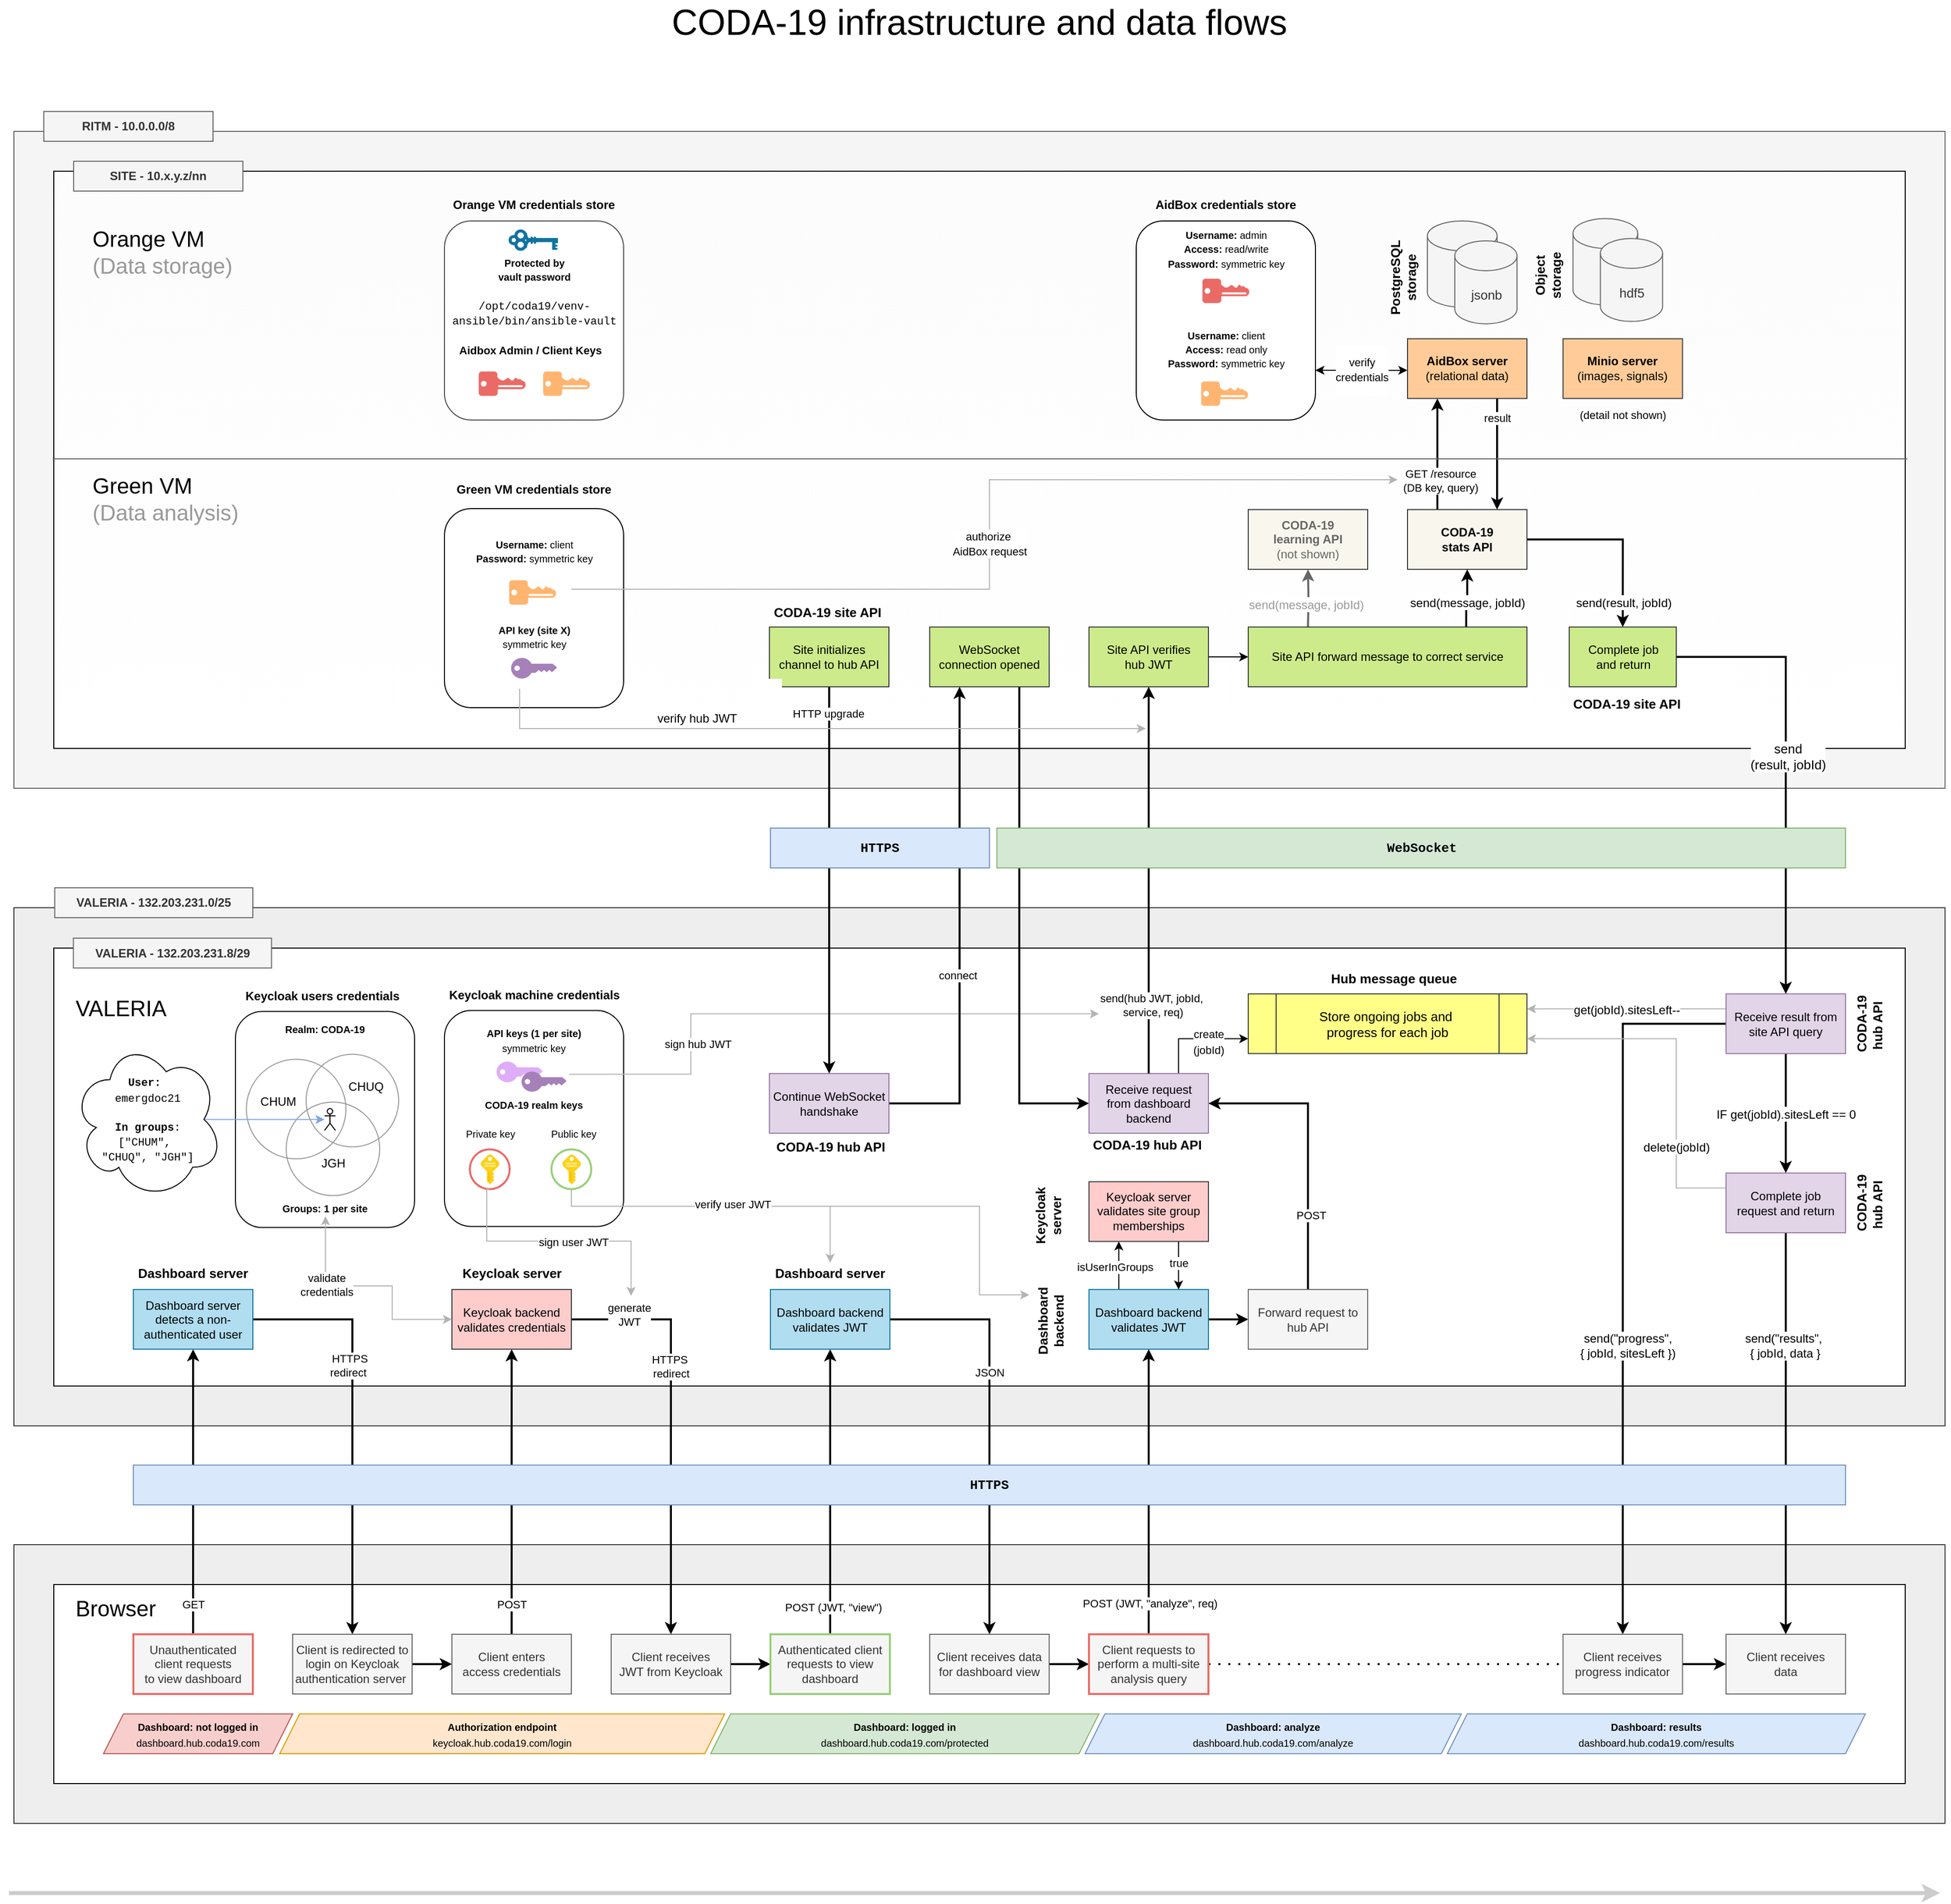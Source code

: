<mxfile version="13.10.0" type="github">
  <diagram id="xXC8S_svYIRL2FnE1IQ2" name="Page-1">
    <mxGraphModel dx="2239" dy="6061" grid="1" gridSize="10" guides="1" tooltips="1" connect="1" arrows="1" fold="1" page="1" pageScale="1" pageWidth="2500" pageHeight="2200" math="0" shadow="0">
      <root>
        <mxCell id="0" />
        <mxCell id="1" parent="0" />
        <mxCell id="p4e5K4KNWvCtrYB_MZkV-330" value="" style="rounded=0;whiteSpace=wrap;html=1;fontSize=12;fillColor=#eeeeee;strokeColor=#36393d;" parent="1" vertex="1">
          <mxGeometry x="260" y="-2730" width="1940" height="280" as="geometry" />
        </mxCell>
        <mxCell id="p4e5K4KNWvCtrYB_MZkV-331" value="" style="rounded=0;whiteSpace=wrap;html=1;fontSize=12;" parent="1" vertex="1">
          <mxGeometry x="300" y="-2690" width="1860" height="200" as="geometry" />
        </mxCell>
        <mxCell id="p4e5K4KNWvCtrYB_MZkV-315" value="" style="rounded=0;whiteSpace=wrap;html=1;fontSize=12;fillColor=#eeeeee;strokeColor=#36393d;" parent="1" vertex="1">
          <mxGeometry x="260" y="-3370" width="1940" height="520.59" as="geometry" />
        </mxCell>
        <mxCell id="p4e5K4KNWvCtrYB_MZkV-316" value="" style="rounded=0;whiteSpace=wrap;html=1;fontSize=12;" parent="1" vertex="1">
          <mxGeometry x="300" y="-3329.41" width="1860" height="440" as="geometry" />
        </mxCell>
        <mxCell id="p4e5K4KNWvCtrYB_MZkV-298" value="" style="rounded=0;whiteSpace=wrap;html=1;fontSize=12;fillColor=#f5f5f5;strokeColor=#666666;fontColor=#333333;" parent="1" vertex="1">
          <mxGeometry x="260" y="-4150" width="1940" height="660" as="geometry" />
        </mxCell>
        <mxCell id="p4e5K4KNWvCtrYB_MZkV-300" value="" style="rounded=0;whiteSpace=wrap;html=1;fillColor=#FCFCFC;gradientColor=#ffffff;fontSize=12;" parent="1" vertex="1">
          <mxGeometry x="300" y="-4110" width="1860" height="580" as="geometry" />
        </mxCell>
        <mxCell id="p4e5K4KNWvCtrYB_MZkV-93" value="" style="group" parent="1" vertex="1" connectable="0">
          <mxGeometry x="660" y="-3266.7" width="240" height="217" as="geometry" />
        </mxCell>
        <mxCell id="p4e5K4KNWvCtrYB_MZkV-55" value="" style="rounded=1;whiteSpace=wrap;html=1;" parent="p4e5K4KNWvCtrYB_MZkV-93" vertex="1">
          <mxGeometry x="32.5" width="180" height="217" as="geometry" />
        </mxCell>
        <mxCell id="p4e5K4KNWvCtrYB_MZkV-47" value="&lt;font style=&quot;font-size: 10px&quot;&gt;&lt;b&gt;CODA-19 realm keys&lt;br&gt;&lt;/b&gt;&lt;br&gt;&amp;nbsp; Private key&amp;nbsp; &amp;nbsp; &amp;nbsp; &amp;nbsp; &amp;nbsp; &amp;nbsp; &amp;nbsp;Public key&amp;nbsp; &amp;nbsp;&amp;nbsp;&lt;br&gt;&lt;/font&gt;" style="text;html=1;strokeColor=none;fillColor=none;align=center;verticalAlign=middle;whiteSpace=wrap;rounded=0;" parent="p4e5K4KNWvCtrYB_MZkV-93" vertex="1">
          <mxGeometry x="5" y="93.54" width="235" height="29.931" as="geometry" />
        </mxCell>
        <mxCell id="p4e5K4KNWvCtrYB_MZkV-138" value="&lt;font style=&quot;font-size: 10px&quot;&gt;&lt;b&gt;API keys (1 per site)&lt;/b&gt;&lt;br&gt;symmetric key&lt;br&gt;&lt;/font&gt;" style="text;html=1;strokeColor=none;fillColor=none;align=center;verticalAlign=middle;whiteSpace=wrap;rounded=0;" parent="p4e5K4KNWvCtrYB_MZkV-93" vertex="1">
          <mxGeometry x="5" y="5" width="235" height="50" as="geometry" />
        </mxCell>
        <mxCell id="p4e5K4KNWvCtrYB_MZkV-140" value="" style="points=[[0,0.5,0],[0.24,0,0],[0.5,0.28,0],[0.995,0.475,0],[0.5,0.72,0],[0.24,1,0]];verticalLabelPosition=bottom;html=1;verticalAlign=top;aspect=fixed;align=center;pointerEvents=1;shape=mxgraph.cisco19.key;strokeColor=none;fillColor=#DFACF7;" parent="p4e5K4KNWvCtrYB_MZkV-93" vertex="1">
          <mxGeometry x="84.94" y="51.29" width="46.11" height="20.75" as="geometry" />
        </mxCell>
        <mxCell id="p4e5K4KNWvCtrYB_MZkV-291" value="" style="points=[[0,0.5,0],[0.24,0,0],[0.5,0.28,0],[0.995,0.475,0],[0.5,0.72,0],[0.24,1,0]];verticalLabelPosition=bottom;html=1;verticalAlign=top;aspect=fixed;align=center;pointerEvents=1;shape=mxgraph.cisco19.key;strokeColor=none;fillColor=#A680B8;" parent="p4e5K4KNWvCtrYB_MZkV-93" vertex="1">
          <mxGeometry x="110" y="61.29" width="45.05" height="20.27" as="geometry" />
        </mxCell>
        <mxCell id="p4e5K4KNWvCtrYB_MZkV-368" value="" style="ellipse;whiteSpace=wrap;html=1;aspect=fixed;fontFamily=Helvetica;fontSize=13;strokeColor=#EA6B66;strokeWidth=2;" parent="p4e5K4KNWvCtrYB_MZkV-93" vertex="1">
          <mxGeometry x="58" y="139.44" width="40" height="40" as="geometry" />
        </mxCell>
        <mxCell id="p4e5K4KNWvCtrYB_MZkV-371" value="" style="ellipse;whiteSpace=wrap;html=1;aspect=fixed;fontFamily=Helvetica;fontSize=13;strokeColor=#97D077;strokeWidth=2;" parent="p4e5K4KNWvCtrYB_MZkV-93" vertex="1">
          <mxGeometry x="140" y="139.44" width="40" height="40" as="geometry" />
        </mxCell>
        <mxCell id="p4e5K4KNWvCtrYB_MZkV-372" value="" style="aspect=fixed;html=1;points=[];align=center;image;fontSize=12;image=img/lib/mscae/Key.svg;fillColor=#DFACF7;gradientColor=#ffffff;" parent="p4e5K4KNWvCtrYB_MZkV-93" vertex="1">
          <mxGeometry x="151" y="144.7" width="18.6" height="30" as="geometry" />
        </mxCell>
        <mxCell id="p4e5K4KNWvCtrYB_MZkV-148" style="edgeStyle=orthogonalEdgeStyle;rounded=0;orthogonalLoop=1;jettySize=auto;html=1;startArrow=none;startFill=0;endArrow=classic;endFill=1;strokeWidth=1;strokeColor=#B3B3B3;exitX=0.697;exitY=0.295;exitDx=0;exitDy=0;exitPerimeter=0;" parent="1" source="p4e5K4KNWvCtrYB_MZkV-55" edge="1">
          <mxGeometry relative="1" as="geometry">
            <mxPoint x="1350" y="-3263.41" as="targetPoint" />
            <mxPoint x="810" y="-3224.7" as="sourcePoint" />
            <Array as="points">
              <mxPoint x="940" y="-3202.41" />
              <mxPoint x="940" y="-3263.41" />
              <mxPoint x="1350" y="-3263.41" />
            </Array>
          </mxGeometry>
        </mxCell>
        <mxCell id="p4e5K4KNWvCtrYB_MZkV-149" value="sign hub JWT" style="edgeLabel;html=1;align=center;verticalAlign=middle;resizable=0;points=[];" parent="p4e5K4KNWvCtrYB_MZkV-148" vertex="1" connectable="0">
          <mxGeometry x="-0.577" y="-4" relative="1" as="geometry">
            <mxPoint x="2.88" y="-27.04" as="offset" />
          </mxGeometry>
        </mxCell>
        <mxCell id="p4e5K4KNWvCtrYB_MZkV-44" style="edgeStyle=orthogonalEdgeStyle;rounded=0;orthogonalLoop=1;jettySize=auto;html=1;exitX=1;exitY=0.5;exitDx=0;exitDy=0;entryX=0;entryY=0.5;entryDx=0;entryDy=0;strokeWidth=2;" parent="1" source="JVTaZavZ11wcBZYtvzni-1" target="p4e5K4KNWvCtrYB_MZkV-40" edge="1">
          <mxGeometry relative="1" as="geometry" />
        </mxCell>
        <mxCell id="JVTaZavZ11wcBZYtvzni-1" value="Client receives&lt;br&gt;JWT from Keycloak" style="rounded=0;whiteSpace=wrap;html=1;fillColor=#f5f5f5;strokeColor=#666666;fontColor=#333333;" parent="1" vertex="1">
          <mxGeometry x="860" y="-2640" width="120" height="60" as="geometry" />
        </mxCell>
        <mxCell id="p4e5K4KNWvCtrYB_MZkV-8" style="edgeStyle=orthogonalEdgeStyle;rounded=0;orthogonalLoop=1;jettySize=auto;html=1;exitX=0.5;exitY=0;exitDx=0;exitDy=0;strokeWidth=2;" parent="1" source="JVTaZavZ11wcBZYtvzni-2" target="p4e5K4KNWvCtrYB_MZkV-7" edge="1">
          <mxGeometry relative="1" as="geometry" />
        </mxCell>
        <mxCell id="p4e5K4KNWvCtrYB_MZkV-21" value="GET" style="edgeLabel;html=1;align=center;verticalAlign=middle;resizable=0;points=[];" parent="p4e5K4KNWvCtrYB_MZkV-8" vertex="1" connectable="0">
          <mxGeometry x="0.429" y="1" relative="1" as="geometry">
            <mxPoint x="1" y="174.29" as="offset" />
          </mxGeometry>
        </mxCell>
        <mxCell id="JVTaZavZ11wcBZYtvzni-2" value="Unauthenticated client requests&lt;br&gt;to view dashboard" style="rounded=0;whiteSpace=wrap;html=1;fillColor=#f5f5f5;fontColor=#333333;strokeWidth=2;strokeColor=#EA6B66;" parent="1" vertex="1">
          <mxGeometry x="380" y="-2640" width="120" height="60" as="geometry" />
        </mxCell>
        <mxCell id="p4e5K4KNWvCtrYB_MZkV-67" style="edgeStyle=orthogonalEdgeStyle;rounded=0;orthogonalLoop=1;jettySize=auto;html=1;exitX=1;exitY=0.5;exitDx=0;exitDy=0;strokeWidth=2;" parent="1" source="JVTaZavZ11wcBZYtvzni-3" target="p4e5K4KNWvCtrYB_MZkV-64" edge="1">
          <mxGeometry relative="1" as="geometry" />
        </mxCell>
        <mxCell id="JVTaZavZ11wcBZYtvzni-3" value="Client receives data for dashboard view" style="rounded=0;whiteSpace=wrap;html=1;fillColor=#f5f5f5;strokeColor=#666666;fontColor=#333333;" parent="1" vertex="1">
          <mxGeometry x="1180" y="-2640" width="120" height="60" as="geometry" />
        </mxCell>
        <mxCell id="JVTaZavZ11wcBZYtvzni-18" style="edgeStyle=orthogonalEdgeStyle;rounded=0;orthogonalLoop=1;jettySize=auto;html=1;exitX=1;exitY=0.5;exitDx=0;exitDy=0;startArrow=none;startFill=0;strokeWidth=2;" parent="1" source="JVTaZavZ11wcBZYtvzni-12" target="JVTaZavZ11wcBZYtvzni-17" edge="1">
          <mxGeometry relative="1" as="geometry" />
        </mxCell>
        <mxCell id="p4e5K4KNWvCtrYB_MZkV-79" style="edgeStyle=orthogonalEdgeStyle;rounded=0;orthogonalLoop=1;jettySize=auto;html=1;exitX=0.25;exitY=0;exitDx=0;exitDy=0;entryX=0.25;entryY=1;entryDx=0;entryDy=0;strokeWidth=1;" parent="1" source="JVTaZavZ11wcBZYtvzni-12" target="p4e5K4KNWvCtrYB_MZkV-74" edge="1">
          <mxGeometry relative="1" as="geometry" />
        </mxCell>
        <mxCell id="p4e5K4KNWvCtrYB_MZkV-80" value="isUserInGroups" style="edgeLabel;html=1;align=center;verticalAlign=middle;resizable=0;points=[];" parent="p4e5K4KNWvCtrYB_MZkV-79" vertex="1" connectable="0">
          <mxGeometry x="-0.188" y="4" relative="1" as="geometry">
            <mxPoint y="-3.53" as="offset" />
          </mxGeometry>
        </mxCell>
        <mxCell id="JVTaZavZ11wcBZYtvzni-12" value="Dashboard backend&lt;br&gt;validates JWT" style="rounded=0;whiteSpace=wrap;html=1;fillColor=#b1ddf0;strokeColor=#10739e;" parent="1" vertex="1">
          <mxGeometry x="1340" y="-2986.41" width="120" height="60" as="geometry" />
        </mxCell>
        <mxCell id="p4e5K4KNWvCtrYB_MZkV-132" style="edgeStyle=orthogonalEdgeStyle;rounded=0;orthogonalLoop=1;jettySize=auto;html=1;exitX=0.5;exitY=0;exitDx=0;exitDy=0;entryX=1;entryY=0.5;entryDx=0;entryDy=0;startArrow=none;startFill=0;endArrow=classic;endFill=1;strokeWidth=2;" parent="1" source="JVTaZavZ11wcBZYtvzni-17" target="p4e5K4KNWvCtrYB_MZkV-131" edge="1">
          <mxGeometry relative="1" as="geometry" />
        </mxCell>
        <mxCell id="p4e5K4KNWvCtrYB_MZkV-133" value="POST" style="edgeLabel;html=1;align=center;verticalAlign=middle;resizable=0;points=[];" parent="p4e5K4KNWvCtrYB_MZkV-132" vertex="1" connectable="0">
          <mxGeometry x="-0.479" y="-3" relative="1" as="geometry">
            <mxPoint as="offset" />
          </mxGeometry>
        </mxCell>
        <mxCell id="JVTaZavZ11wcBZYtvzni-17" value="Forward request to hub API" style="rounded=0;whiteSpace=wrap;html=1;fillColor=#f5f5f5;strokeColor=#666666;fontColor=#333333;" parent="1" vertex="1">
          <mxGeometry x="1500" y="-2986.41" width="120" height="60" as="geometry" />
        </mxCell>
        <mxCell id="p4e5K4KNWvCtrYB_MZkV-176" style="edgeStyle=orthogonalEdgeStyle;rounded=0;orthogonalLoop=1;jettySize=auto;html=1;exitX=0.25;exitY=0;exitDx=0;exitDy=0;entryX=0.25;entryY=1;entryDx=0;entryDy=0;startArrow=none;startFill=0;endArrow=classic;endFill=1;strokeColor=#000000;strokeWidth=2;" parent="1" source="JVTaZavZ11wcBZYtvzni-21" target="JVTaZavZ11wcBZYtvzni-44" edge="1">
          <mxGeometry relative="1" as="geometry" />
        </mxCell>
        <mxCell id="p4e5K4KNWvCtrYB_MZkV-180" value="GET /resource&lt;br&gt;(DB key, query)" style="edgeLabel;html=1;align=center;verticalAlign=middle;resizable=0;points=[];" parent="p4e5K4KNWvCtrYB_MZkV-176" vertex="1" connectable="0">
          <mxGeometry x="-0.089" y="-3" relative="1" as="geometry">
            <mxPoint y="21.67" as="offset" />
          </mxGeometry>
        </mxCell>
        <mxCell id="p4e5K4KNWvCtrYB_MZkV-196" style="edgeStyle=orthogonalEdgeStyle;rounded=0;orthogonalLoop=1;jettySize=auto;html=1;exitX=1;exitY=0.5;exitDx=0;exitDy=0;entryX=0.5;entryY=0;entryDx=0;entryDy=0;startArrow=none;startFill=0;endArrow=classic;endFill=1;strokeWidth=2;" parent="1" source="JVTaZavZ11wcBZYtvzni-21" target="p4e5K4KNWvCtrYB_MZkV-211" edge="1">
          <mxGeometry relative="1" as="geometry" />
        </mxCell>
        <mxCell id="p4e5K4KNWvCtrYB_MZkV-219" value="&lt;font style=&quot;font-size: 12px&quot;&gt;send(result, jobId)&lt;/font&gt;" style="edgeLabel;html=1;align=center;verticalAlign=middle;resizable=0;points=[];fontSize=13;" parent="p4e5K4KNWvCtrYB_MZkV-196" vertex="1" connectable="0">
          <mxGeometry x="0.251" relative="1" as="geometry">
            <mxPoint x="0.08" y="43.43" as="offset" />
          </mxGeometry>
        </mxCell>
        <mxCell id="JVTaZavZ11wcBZYtvzni-21" value="&lt;b&gt;CODA-19 &lt;br&gt;stats API&lt;br&gt;&lt;/b&gt;" style="rounded=0;whiteSpace=wrap;html=1;fillColor=#f9f7ed;strokeColor=#36393d;" parent="1" vertex="1">
          <mxGeometry x="1660" y="-3770" width="120" height="60" as="geometry" />
        </mxCell>
        <mxCell id="JVTaZavZ11wcBZYtvzni-43" value="" style="endArrow=none;html=1;" parent="1" target="p4e5K4KNWvCtrYB_MZkV-300" edge="1">
          <mxGeometry width="50" height="50" relative="1" as="geometry">
            <mxPoint x="300" y="-3831" as="sourcePoint" />
            <mxPoint x="2140" y="-3831" as="targetPoint" />
          </mxGeometry>
        </mxCell>
        <mxCell id="p4e5K4KNWvCtrYB_MZkV-178" style="edgeStyle=orthogonalEdgeStyle;rounded=0;orthogonalLoop=1;jettySize=auto;html=1;exitX=0.75;exitY=1;exitDx=0;exitDy=0;entryX=0.75;entryY=0;entryDx=0;entryDy=0;startArrow=none;startFill=0;endArrow=classic;endFill=1;strokeWidth=2;" parent="1" source="JVTaZavZ11wcBZYtvzni-44" target="JVTaZavZ11wcBZYtvzni-21" edge="1">
          <mxGeometry relative="1" as="geometry" />
        </mxCell>
        <mxCell id="p4e5K4KNWvCtrYB_MZkV-179" value="result" style="edgeLabel;html=1;align=center;verticalAlign=middle;resizable=0;points=[];" parent="p4e5K4KNWvCtrYB_MZkV-178" vertex="1" connectable="0">
          <mxGeometry x="-0.661" relative="1" as="geometry">
            <mxPoint as="offset" />
          </mxGeometry>
        </mxCell>
        <mxCell id="p4e5K4KNWvCtrYB_MZkV-357" value="&lt;p style=&quot;font-size: 11px&quot;&gt;&lt;span style=&quot;font-family: &amp;#34;helvetica&amp;#34;&quot;&gt;verify &lt;br&gt;credentials&lt;/span&gt;&lt;br&gt;&lt;/p&gt;" style="edgeStyle=orthogonalEdgeStyle;rounded=0;orthogonalLoop=1;jettySize=auto;html=1;exitX=-0.001;exitY=0.529;exitDx=0;exitDy=0;entryX=1;entryY=0.75;entryDx=0;entryDy=0;startArrow=classic;startFill=1;endArrow=classic;endFill=1;strokeColor=#000000;strokeWidth=1;fontFamily=Courier New;fontSize=13;exitPerimeter=0;" parent="1" source="JVTaZavZ11wcBZYtvzni-44" target="p4e5K4KNWvCtrYB_MZkV-325" edge="1">
          <mxGeometry relative="1" as="geometry">
            <Array as="points" />
          </mxGeometry>
        </mxCell>
        <mxCell id="JVTaZavZ11wcBZYtvzni-44" value="&lt;b&gt;AidBox server&lt;/b&gt;&lt;br&gt;(relational data)" style="rounded=0;whiteSpace=wrap;html=1;fillColor=#ffcc99;strokeColor=#36393d;" parent="1" vertex="1">
          <mxGeometry x="1660" y="-3941.68" width="120" height="60" as="geometry" />
        </mxCell>
        <mxCell id="JVTaZavZ11wcBZYtvzni-45" value="Orange VM&lt;br&gt;&lt;span style=&quot;color: rgb(153 , 153 , 153)&quot;&gt;(Data storage)&lt;/span&gt;" style="text;html=1;strokeColor=none;fillColor=none;align=left;verticalAlign=middle;whiteSpace=wrap;rounded=0;fontSize=22;" parent="1" vertex="1">
          <mxGeometry x="337" y="-4043.32" width="150" height="30" as="geometry" />
        </mxCell>
        <mxCell id="JVTaZavZ11wcBZYtvzni-49" value="Green VM&lt;br&gt;&lt;font color=&quot;#999999&quot;&gt;(Data analysis)&lt;/font&gt;" style="text;html=1;strokeColor=none;fillColor=none;align=left;verticalAlign=middle;whiteSpace=wrap;rounded=0;fontSize=22;" parent="1" vertex="1">
          <mxGeometry x="337" y="-3795" width="150" height="30" as="geometry" />
        </mxCell>
        <mxCell id="JVTaZavZ11wcBZYtvzni-50" value="VALERIA" style="text;html=1;strokeColor=none;fillColor=none;align=left;verticalAlign=middle;whiteSpace=wrap;rounded=0;fontSize=22;" parent="1" vertex="1">
          <mxGeometry x="320" y="-3283.41" width="150" height="30" as="geometry" />
        </mxCell>
        <mxCell id="JVTaZavZ11wcBZYtvzni-51" value="Browser" style="text;html=1;strokeColor=none;fillColor=none;align=left;verticalAlign=middle;whiteSpace=wrap;rounded=0;fontSize=22;" parent="1" vertex="1">
          <mxGeometry x="319.75" y="-2680" width="150" height="30" as="geometry" />
        </mxCell>
        <mxCell id="p4e5K4KNWvCtrYB_MZkV-111" style="edgeStyle=orthogonalEdgeStyle;rounded=0;orthogonalLoop=1;jettySize=auto;html=1;exitX=1;exitY=0.5;exitDx=0;exitDy=0;strokeWidth=2;entryX=0.25;entryY=1;entryDx=0;entryDy=0;" parent="1" source="JVTaZavZ11wcBZYtvzni-53" target="p4e5K4KNWvCtrYB_MZkV-109" edge="1">
          <mxGeometry relative="1" as="geometry">
            <mxPoint x="1240.059" y="-3580" as="targetPoint" />
          </mxGeometry>
        </mxCell>
        <mxCell id="p4e5K4KNWvCtrYB_MZkV-157" value="connect" style="edgeLabel;html=1;align=center;verticalAlign=middle;resizable=0;points=[];" parent="p4e5K4KNWvCtrYB_MZkV-111" vertex="1" connectable="0">
          <mxGeometry x="0.282" y="2" relative="1" as="geometry">
            <mxPoint y="114.59" as="offset" />
          </mxGeometry>
        </mxCell>
        <mxCell id="JVTaZavZ11wcBZYtvzni-53" value="Continue WebSocket&lt;br&gt;handshake" style="rounded=0;whiteSpace=wrap;html=1;strokeColor=#9673a6;fillColor=#e1d5e7;" parent="1" vertex="1">
          <mxGeometry x="1019" y="-3203.41" width="120" height="60" as="geometry" />
        </mxCell>
        <mxCell id="p4e5K4KNWvCtrYB_MZkV-108" style="edgeStyle=orthogonalEdgeStyle;rounded=0;orthogonalLoop=1;jettySize=auto;html=1;exitX=0.5;exitY=1;exitDx=0;exitDy=0;strokeWidth=2;" parent="1" source="JVTaZavZ11wcBZYtvzni-54" target="JVTaZavZ11wcBZYtvzni-53" edge="1">
          <mxGeometry relative="1" as="geometry">
            <mxPoint x="1079" y="-3580" as="sourcePoint" />
          </mxGeometry>
        </mxCell>
        <mxCell id="p4e5K4KNWvCtrYB_MZkV-110" value="HTTP upgrade" style="edgeLabel;html=1;align=center;verticalAlign=middle;resizable=0;points=[];" parent="p4e5K4KNWvCtrYB_MZkV-108" vertex="1" connectable="0">
          <mxGeometry x="-0.429" y="-2" relative="1" as="geometry">
            <mxPoint x="0.5" y="-84" as="offset" />
          </mxGeometry>
        </mxCell>
        <mxCell id="JVTaZavZ11wcBZYtvzni-54" value="Site initializes channel to hub API" style="rounded=0;whiteSpace=wrap;html=1;fillColor=#cdeb8b;strokeColor=#36393d;" parent="1" vertex="1">
          <mxGeometry x="1019" y="-3652" width="120" height="60" as="geometry" />
        </mxCell>
        <mxCell id="p4e5K4KNWvCtrYB_MZkV-243" value="&lt;font style=&quot;font-size: 12px&quot;&gt;get(jobId).sitesLeft--&lt;/font&gt;" style="edgeStyle=orthogonalEdgeStyle;rounded=0;orthogonalLoop=1;jettySize=auto;html=1;exitX=0;exitY=0.25;exitDx=0;exitDy=0;entryX=1;entryY=0.25;entryDx=0;entryDy=0;startArrow=none;startFill=0;endArrow=classic;endFill=1;strokeWidth=1;fontSize=13;strokeColor=#B3B3B3;" parent="1" source="JVTaZavZ11wcBZYtvzni-59" target="p4e5K4KNWvCtrYB_MZkV-205" edge="1">
          <mxGeometry relative="1" as="geometry" />
        </mxCell>
        <mxCell id="p4e5K4KNWvCtrYB_MZkV-249" value="&lt;font style=&quot;font-size: 12px&quot;&gt;IF get(jobId).sitesLeft == 0&lt;/font&gt;" style="edgeStyle=orthogonalEdgeStyle;rounded=0;orthogonalLoop=1;jettySize=auto;html=1;exitX=0.5;exitY=1;exitDx=0;exitDy=0;startArrow=none;startFill=0;endArrow=classic;endFill=1;strokeColor=#000000;strokeWidth=2;fontSize=13;" parent="1" source="JVTaZavZ11wcBZYtvzni-59" target="p4e5K4KNWvCtrYB_MZkV-246" edge="1">
          <mxGeometry relative="1" as="geometry" />
        </mxCell>
        <mxCell id="p4e5K4KNWvCtrYB_MZkV-258" style="edgeStyle=orthogonalEdgeStyle;rounded=0;orthogonalLoop=1;jettySize=auto;html=1;exitX=0;exitY=0.5;exitDx=0;exitDy=0;entryX=0.5;entryY=0;entryDx=0;entryDy=0;startArrow=none;startFill=0;endArrow=classic;endFill=1;strokeWidth=2;fontSize=13;" parent="1" source="JVTaZavZ11wcBZYtvzni-59" target="p4e5K4KNWvCtrYB_MZkV-256" edge="1">
          <mxGeometry relative="1" as="geometry" />
        </mxCell>
        <mxCell id="p4e5K4KNWvCtrYB_MZkV-259" value="send(&quot;progress&quot;, &lt;br&gt;{ jobId, sitesLeft })" style="edgeLabel;html=1;align=center;verticalAlign=middle;resizable=0;points=[];fontSize=12;" parent="p4e5K4KNWvCtrYB_MZkV-258" vertex="1" connectable="0">
          <mxGeometry x="0.554" relative="1" as="geometry">
            <mxPoint x="4.25" y="-130.25" as="offset" />
          </mxGeometry>
        </mxCell>
        <mxCell id="JVTaZavZ11wcBZYtvzni-59" value="Receive result from site API query" style="rounded=0;whiteSpace=wrap;html=1;fillColor=#e1d5e7;strokeColor=#9673a6;" parent="1" vertex="1">
          <mxGeometry x="1980" y="-3283.41" width="120" height="60" as="geometry" />
        </mxCell>
        <mxCell id="JVTaZavZ11wcBZYtvzni-83" style="edgeStyle=orthogonalEdgeStyle;rounded=0;orthogonalLoop=1;jettySize=auto;html=1;exitX=0.5;exitY=1;exitDx=0;exitDy=0;startArrow=none;startFill=0;strokeWidth=2;fontFamily=Courier New;fontSize=14;" parent="1" source="p4e5K4KNWvCtrYB_MZkV-246" target="JVTaZavZ11wcBZYtvzni-82" edge="1">
          <mxGeometry relative="1" as="geometry">
            <mxPoint x="1880.0" y="-3034.7" as="sourcePoint" />
          </mxGeometry>
        </mxCell>
        <mxCell id="p4e5K4KNWvCtrYB_MZkV-289" value="&lt;span style=&quot;color: rgba(0 , 0 , 0 , 0) ; font-family: monospace ; font-size: 0px ; background-color: rgb(248 , 249 , 250)&quot;&gt;%3CmxGraphModel%3E%3Croot%3E%3CmxCell%20id%3D%220%22%2F%3E%3CmxCell%20id%3D%221%22%20parent%3D%220%22%2F%3E%3CmxCell%20id%3D%222%22%20value%3D%22send(%26quot%3Bprogress%26quot%3B%2C%20%26lt%3Bbr%26gt%3BjobId%2C%20sitesLeft)%22%20style%3D%22edgeLabel%3Bhtml%3D1%3Balign%3Dcenter%3BverticalAlign%3Dmiddle%3Bresizable%3D0%3Bpoints%3D%5B%5D%3BfontSize%3D12%3B%22%20vertex%3D%221%22%20connectable%3D%220%22%20parent%3D%221%22%3E%3CmxGeometry%20x%3D%221616.221%22%20y%3D%22-1402.429%22%20as%3D%22geometry%22%2F%3E%3C%2FmxCell%3E%3C%2Froot%3E%3C%2FmxGraphModel%3E&lt;/span&gt;" style="edgeLabel;html=1;align=center;verticalAlign=middle;resizable=0;points=[];fontSize=12;" parent="JVTaZavZ11wcBZYtvzni-83" vertex="1" connectable="0">
          <mxGeometry x="-0.011" y="2" relative="1" as="geometry">
            <mxPoint as="offset" />
          </mxGeometry>
        </mxCell>
        <mxCell id="p4e5K4KNWvCtrYB_MZkV-290" value="send(&quot;results&quot;,&amp;nbsp;&lt;br&gt;{ jobId, data }" style="edgeLabel;html=1;align=center;verticalAlign=middle;resizable=0;points=[];fontSize=12;" parent="JVTaZavZ11wcBZYtvzni-83" vertex="1" connectable="0">
          <mxGeometry x="-0.071" y="-1" relative="1" as="geometry">
            <mxPoint y="-74.09" as="offset" />
          </mxGeometry>
        </mxCell>
        <mxCell id="JVTaZavZ11wcBZYtvzni-82" value="Client receives&lt;br&gt;data" style="rounded=0;whiteSpace=wrap;html=1;fillColor=#f5f5f5;strokeColor=#666666;fontColor=#333333;" parent="1" vertex="1">
          <mxGeometry x="1980" y="-2640" width="120" height="60" as="geometry" />
        </mxCell>
        <mxCell id="p4e5K4KNWvCtrYB_MZkV-11" style="edgeStyle=orthogonalEdgeStyle;rounded=0;orthogonalLoop=1;jettySize=auto;html=1;exitX=1;exitY=0.5;exitDx=0;exitDy=0;strokeWidth=2;" parent="1" source="p4e5K4KNWvCtrYB_MZkV-7" target="p4e5K4KNWvCtrYB_MZkV-10" edge="1">
          <mxGeometry relative="1" as="geometry" />
        </mxCell>
        <mxCell id="p4e5K4KNWvCtrYB_MZkV-23" value="HTTPS&lt;br&gt;redirect&amp;nbsp;" style="edgeLabel;html=1;align=center;verticalAlign=middle;resizable=0;points=[];" parent="p4e5K4KNWvCtrYB_MZkV-11" vertex="1" connectable="0">
          <mxGeometry x="0.244" y="-2" relative="1" as="geometry">
            <mxPoint x="-1.5" y="-112.6" as="offset" />
          </mxGeometry>
        </mxCell>
        <mxCell id="p4e5K4KNWvCtrYB_MZkV-7" value="Dashboard server&lt;br&gt;detects a non-authenticated user" style="rounded=0;whiteSpace=wrap;html=1;strokeColor=#10739e;fillColor=#b1ddf0;" parent="1" vertex="1">
          <mxGeometry x="380" y="-2986.41" width="120" height="60" as="geometry" />
        </mxCell>
        <mxCell id="p4e5K4KNWvCtrYB_MZkV-19" style="edgeStyle=orthogonalEdgeStyle;rounded=0;orthogonalLoop=1;jettySize=auto;html=1;exitX=1;exitY=0.5;exitDx=0;exitDy=0;strokeWidth=2;" parent="1" source="p4e5K4KNWvCtrYB_MZkV-10" target="p4e5K4KNWvCtrYB_MZkV-18" edge="1">
          <mxGeometry relative="1" as="geometry" />
        </mxCell>
        <mxCell id="p4e5K4KNWvCtrYB_MZkV-10" value="Client is redirected to login on Keycloak&lt;br&gt;authentication server&amp;nbsp;" style="rounded=0;whiteSpace=wrap;html=1;fillColor=#f5f5f5;strokeColor=#666666;fontColor=#333333;" parent="1" vertex="1">
          <mxGeometry x="540" y="-2640" width="120" height="60" as="geometry" />
        </mxCell>
        <mxCell id="p4e5K4KNWvCtrYB_MZkV-34" style="edgeStyle=orthogonalEdgeStyle;rounded=0;orthogonalLoop=1;jettySize=auto;html=1;exitX=1;exitY=0.5;exitDx=0;exitDy=0;strokeWidth=2;" parent="1" source="p4e5K4KNWvCtrYB_MZkV-16" target="JVTaZavZ11wcBZYtvzni-1" edge="1">
          <mxGeometry relative="1" as="geometry" />
        </mxCell>
        <mxCell id="p4e5K4KNWvCtrYB_MZkV-35" value="HTTPS&amp;nbsp;&lt;br&gt;redirect" style="edgeLabel;html=1;align=center;verticalAlign=middle;resizable=0;points=[];" parent="p4e5K4KNWvCtrYB_MZkV-34" vertex="1" connectable="0">
          <mxGeometry x="0.548" y="2" relative="1" as="geometry">
            <mxPoint x="-2" y="-175.6" as="offset" />
          </mxGeometry>
        </mxCell>
        <mxCell id="p4e5K4KNWvCtrYB_MZkV-54" value="generate&lt;br&gt;JWT" style="edgeLabel;html=1;align=center;verticalAlign=middle;resizable=0;points=[];" parent="p4e5K4KNWvCtrYB_MZkV-34" vertex="1" connectable="0">
          <mxGeometry x="-0.756" y="5" relative="1" as="geometry">
            <mxPoint x="7" as="offset" />
          </mxGeometry>
        </mxCell>
        <mxCell id="p4e5K4KNWvCtrYB_MZkV-16" value="Keycloak backend validates credentials" style="rounded=0;whiteSpace=wrap;html=1;fillColor=#ffcccc;strokeColor=#36393d;" parent="1" vertex="1">
          <mxGeometry x="700" y="-2986.41" width="120" height="60" as="geometry" />
        </mxCell>
        <mxCell id="p4e5K4KNWvCtrYB_MZkV-20" value="POST" style="edgeStyle=orthogonalEdgeStyle;rounded=0;orthogonalLoop=1;jettySize=auto;html=1;exitX=0.5;exitY=0;exitDx=0;exitDy=0;strokeWidth=2;" parent="1" source="p4e5K4KNWvCtrYB_MZkV-18" target="p4e5K4KNWvCtrYB_MZkV-16" edge="1">
          <mxGeometry x="-0.79" relative="1" as="geometry">
            <mxPoint as="offset" />
          </mxGeometry>
        </mxCell>
        <mxCell id="p4e5K4KNWvCtrYB_MZkV-18" value="Client enters&lt;br&gt;access credentials" style="rounded=0;whiteSpace=wrap;html=1;fillColor=#f5f5f5;strokeColor=#666666;fontColor=#333333;" parent="1" vertex="1">
          <mxGeometry x="700" y="-2640" width="120" height="60" as="geometry" />
        </mxCell>
        <mxCell id="p4e5K4KNWvCtrYB_MZkV-26" value="&lt;font style=&quot;font-size: 13px;&quot;&gt;&lt;b style=&quot;font-size: 13px;&quot;&gt;Keycloak server&lt;/b&gt;&lt;/font&gt;" style="text;html=1;strokeColor=none;fillColor=none;align=center;verticalAlign=middle;whiteSpace=wrap;rounded=0;fontSize=13;" parent="1" vertex="1">
          <mxGeometry x="692.5" y="-3013.41" width="135" height="20" as="geometry" />
        </mxCell>
        <mxCell id="p4e5K4KNWvCtrYB_MZkV-33" value="&lt;font style=&quot;font-size: 13px&quot;&gt;&lt;b style=&quot;font-size: 13px&quot;&gt;Dashboard server&lt;/b&gt;&lt;/font&gt;" style="text;html=1;strokeColor=none;fillColor=none;align=center;verticalAlign=middle;whiteSpace=wrap;rounded=0;fontSize=13;" parent="1" vertex="1">
          <mxGeometry x="361.25" y="-3013.41" width="157.5" height="20" as="geometry" />
        </mxCell>
        <mxCell id="p4e5K4KNWvCtrYB_MZkV-60" style="edgeStyle=orthogonalEdgeStyle;rounded=0;orthogonalLoop=1;jettySize=auto;html=1;exitX=0.5;exitY=0;exitDx=0;exitDy=0;strokeWidth=2;" parent="1" source="p4e5K4KNWvCtrYB_MZkV-40" target="p4e5K4KNWvCtrYB_MZkV-41" edge="1">
          <mxGeometry relative="1" as="geometry" />
        </mxCell>
        <mxCell id="p4e5K4KNWvCtrYB_MZkV-61" value="POST (JWT, &quot;view&quot;)" style="edgeLabel;html=1;align=center;verticalAlign=middle;resizable=0;points=[];" parent="p4e5K4KNWvCtrYB_MZkV-60" vertex="1" connectable="0">
          <mxGeometry x="-0.171" y="2" relative="1" as="geometry">
            <mxPoint x="5" y="91" as="offset" />
          </mxGeometry>
        </mxCell>
        <mxCell id="p4e5K4KNWvCtrYB_MZkV-40" value="Authenticated client requests to view dashboard" style="rounded=0;whiteSpace=wrap;html=1;fillColor=#f5f5f5;fontColor=#333333;strokeWidth=2;strokeColor=#97D077;" parent="1" vertex="1">
          <mxGeometry x="1020" y="-2640" width="120" height="60" as="geometry" />
        </mxCell>
        <mxCell id="p4e5K4KNWvCtrYB_MZkV-62" style="edgeStyle=orthogonalEdgeStyle;rounded=0;orthogonalLoop=1;jettySize=auto;html=1;exitX=1;exitY=0.5;exitDx=0;exitDy=0;strokeWidth=2;" parent="1" source="p4e5K4KNWvCtrYB_MZkV-41" target="JVTaZavZ11wcBZYtvzni-3" edge="1">
          <mxGeometry relative="1" as="geometry" />
        </mxCell>
        <mxCell id="p4e5K4KNWvCtrYB_MZkV-63" value="JSON" style="edgeLabel;html=1;align=center;verticalAlign=middle;resizable=0;points=[];" parent="p4e5K4KNWvCtrYB_MZkV-62" vertex="1" connectable="0">
          <mxGeometry x="0.185" y="2" relative="1" as="geometry">
            <mxPoint x="-2" y="-93.41" as="offset" />
          </mxGeometry>
        </mxCell>
        <mxCell id="p4e5K4KNWvCtrYB_MZkV-41" value="Dashboard backend&lt;br&gt;validates JWT" style="rounded=0;whiteSpace=wrap;html=1;strokeColor=#10739e;fillColor=#b1ddf0;" parent="1" vertex="1">
          <mxGeometry x="1020" y="-2986.41" width="120" height="60" as="geometry" />
        </mxCell>
        <mxCell id="p4e5K4KNWvCtrYB_MZkV-43" value="&lt;font style=&quot;font-size: 13px&quot;&gt;&lt;b style=&quot;font-size: 13px&quot;&gt;Dashboard server&lt;/b&gt;&lt;/font&gt;" style="text;html=1;strokeColor=none;fillColor=none;align=center;verticalAlign=middle;whiteSpace=wrap;rounded=0;fontSize=13;" parent="1" vertex="1">
          <mxGeometry x="996.25" y="-3013.41" width="167.5" height="20" as="geometry" />
        </mxCell>
        <mxCell id="p4e5K4KNWvCtrYB_MZkV-66" style="edgeStyle=orthogonalEdgeStyle;rounded=0;orthogonalLoop=1;jettySize=auto;html=1;exitX=0.5;exitY=0;exitDx=0;exitDy=0;strokeWidth=2;" parent="1" source="p4e5K4KNWvCtrYB_MZkV-64" target="JVTaZavZ11wcBZYtvzni-12" edge="1">
          <mxGeometry relative="1" as="geometry" />
        </mxCell>
        <mxCell id="p4e5K4KNWvCtrYB_MZkV-70" value="POST (JWT, &quot;analyze&quot;, req)" style="edgeLabel;html=1;align=center;verticalAlign=middle;resizable=0;points=[];" parent="p4e5K4KNWvCtrYB_MZkV-66" vertex="1" connectable="0">
          <mxGeometry x="-0.247" y="-2" relative="1" as="geometry">
            <mxPoint x="-1.5" y="77.14" as="offset" />
          </mxGeometry>
        </mxCell>
        <mxCell id="p4e5K4KNWvCtrYB_MZkV-262" style="edgeStyle=orthogonalEdgeStyle;rounded=0;orthogonalLoop=1;jettySize=auto;html=1;exitX=1;exitY=0.5;exitDx=0;exitDy=0;entryX=0;entryY=0.5;entryDx=0;entryDy=0;startArrow=none;startFill=0;endArrow=none;endFill=0;strokeColor=#000000;strokeWidth=2;fontSize=12;dashed=1;dashPattern=1 4;" parent="1" source="p4e5K4KNWvCtrYB_MZkV-64" target="p4e5K4KNWvCtrYB_MZkV-256" edge="1">
          <mxGeometry relative="1" as="geometry" />
        </mxCell>
        <mxCell id="p4e5K4KNWvCtrYB_MZkV-64" value="Client requests to perform a multi-site analysis query" style="rounded=0;whiteSpace=wrap;html=1;fillColor=#f5f5f5;fontColor=#333333;strokeWidth=2;strokeColor=#EA6B66;" parent="1" vertex="1">
          <mxGeometry x="1340" y="-2640" width="120" height="60" as="geometry" />
        </mxCell>
        <mxCell id="p4e5K4KNWvCtrYB_MZkV-81" style="edgeStyle=orthogonalEdgeStyle;rounded=0;orthogonalLoop=1;jettySize=auto;html=1;exitX=0.75;exitY=1;exitDx=0;exitDy=0;entryX=0.75;entryY=0;entryDx=0;entryDy=0;strokeWidth=1;" parent="1" source="p4e5K4KNWvCtrYB_MZkV-74" target="JVTaZavZ11wcBZYtvzni-12" edge="1">
          <mxGeometry relative="1" as="geometry" />
        </mxCell>
        <mxCell id="p4e5K4KNWvCtrYB_MZkV-82" value="true" style="edgeLabel;html=1;align=center;verticalAlign=middle;resizable=0;points=[];" parent="p4e5K4KNWvCtrYB_MZkV-81" vertex="1" connectable="0">
          <mxGeometry x="-0.341" relative="1" as="geometry">
            <mxPoint y="5.06" as="offset" />
          </mxGeometry>
        </mxCell>
        <mxCell id="p4e5K4KNWvCtrYB_MZkV-74" value="Keycloak server&lt;br&gt;validates site group&lt;br&gt;memberships" style="rounded=0;whiteSpace=wrap;html=1;fillColor=#ffcccc;strokeColor=#36393d;" parent="1" vertex="1">
          <mxGeometry x="1340" y="-3094.7" width="120" height="60" as="geometry" />
        </mxCell>
        <mxCell id="p4e5K4KNWvCtrYB_MZkV-92" value="" style="shape=image;html=1;verticalAlign=top;verticalLabelPosition=bottom;labelBackgroundColor=#ffffff;imageAspect=0;aspect=fixed;image=https://cdn2.iconfinder.com/data/icons/font-awesome/1792/heartbeat-128.png;imageBackground=#ffffff;" parent="1" vertex="1">
          <mxGeometry x="1011.5" y="-3600" width="20" height="20" as="geometry" />
        </mxCell>
        <mxCell id="p4e5K4KNWvCtrYB_MZkV-52" value="" style="edgeStyle=orthogonalEdgeStyle;rounded=0;orthogonalLoop=1;jettySize=auto;html=1;strokeWidth=1;strokeColor=#B3B3B3;exitX=0.5;exitY=1;exitDx=0;exitDy=0;" parent="1" source="p4e5K4KNWvCtrYB_MZkV-368" edge="1">
          <mxGeometry relative="1" as="geometry">
            <mxPoint x="735" y="-3080" as="sourcePoint" />
            <mxPoint x="880" y="-2980" as="targetPoint" />
            <Array as="points">
              <mxPoint x="735" y="-3087" />
              <mxPoint x="735" y="-3035" />
              <mxPoint x="880" y="-3035" />
            </Array>
          </mxGeometry>
        </mxCell>
        <mxCell id="p4e5K4KNWvCtrYB_MZkV-53" value="sign user JWT" style="edgeLabel;html=1;align=center;verticalAlign=middle;resizable=0;points=[];" parent="p4e5K4KNWvCtrYB_MZkV-52" vertex="1" connectable="0">
          <mxGeometry x="0.355" y="-2" relative="1" as="geometry">
            <mxPoint x="-31.11" y="-1.7" as="offset" />
          </mxGeometry>
        </mxCell>
        <mxCell id="p4e5K4KNWvCtrYB_MZkV-58" value="" style="edgeStyle=orthogonalEdgeStyle;rounded=0;orthogonalLoop=1;jettySize=auto;html=1;strokeWidth=1;strokeColor=#B3B3B3;exitX=0.5;exitY=1;exitDx=0;exitDy=0;" parent="1" source="p4e5K4KNWvCtrYB_MZkV-371" target="p4e5K4KNWvCtrYB_MZkV-43" edge="1">
          <mxGeometry relative="1" as="geometry">
            <mxPoint x="820" y="-3080" as="sourcePoint" />
            <Array as="points">
              <mxPoint x="820" y="-3070" />
              <mxPoint x="1080" y="-3070" />
            </Array>
          </mxGeometry>
        </mxCell>
        <mxCell id="p4e5K4KNWvCtrYB_MZkV-95" value="&lt;font style=&quot;font-size: 13px;&quot;&gt;&lt;b style=&quot;font-size: 13px;&quot;&gt;CODA-19 hub API&amp;nbsp;&lt;/b&gt;&lt;/font&gt;" style="text;html=1;strokeColor=none;fillColor=none;align=center;verticalAlign=middle;whiteSpace=wrap;rounded=0;fontSize=13;" parent="1" vertex="1">
          <mxGeometry x="1015" y="-3140.12" width="135" height="20" as="geometry" />
        </mxCell>
        <mxCell id="p4e5K4KNWvCtrYB_MZkV-96" value="&lt;font style=&quot;font-size: 13px&quot;&gt;&lt;b style=&quot;font-size: 13px&quot;&gt;CODA-19 site API&lt;/b&gt;&lt;/font&gt;" style="text;html=1;strokeColor=none;fillColor=none;align=center;verticalAlign=middle;whiteSpace=wrap;rounded=0;fontSize=13;" parent="1" vertex="1">
          <mxGeometry x="1004" y="-3677" width="147" height="20" as="geometry" />
        </mxCell>
        <mxCell id="p4e5K4KNWvCtrYB_MZkV-139" style="edgeStyle=orthogonalEdgeStyle;rounded=0;orthogonalLoop=1;jettySize=auto;html=1;exitX=0.75;exitY=1;exitDx=0;exitDy=0;entryX=0;entryY=0.5;entryDx=0;entryDy=0;startArrow=none;startFill=0;endArrow=classic;endFill=1;strokeWidth=2;" parent="1" source="p4e5K4KNWvCtrYB_MZkV-109" target="p4e5K4KNWvCtrYB_MZkV-131" edge="1">
          <mxGeometry relative="1" as="geometry" />
        </mxCell>
        <mxCell id="p4e5K4KNWvCtrYB_MZkV-109" value="WebSocket&lt;br&gt;connection opened" style="rounded=0;whiteSpace=wrap;html=1;fillColor=#cdeb8b;strokeColor=#36393d;" parent="1" vertex="1">
          <mxGeometry x="1180" y="-3652" width="120" height="60" as="geometry" />
        </mxCell>
        <mxCell id="p4e5K4KNWvCtrYB_MZkV-160" style="edgeStyle=orthogonalEdgeStyle;rounded=0;orthogonalLoop=1;jettySize=auto;html=1;exitX=1;exitY=0.5;exitDx=0;exitDy=0;startArrow=none;startFill=0;endArrow=classic;endFill=1;strokeWidth=1;" parent="1" source="p4e5K4KNWvCtrYB_MZkV-121" target="p4e5K4KNWvCtrYB_MZkV-153" edge="1">
          <mxGeometry relative="1" as="geometry" />
        </mxCell>
        <mxCell id="p4e5K4KNWvCtrYB_MZkV-121" value="Site API verifies&lt;br&gt;hub JWT" style="rounded=0;whiteSpace=wrap;html=1;fillColor=#cdeb8b;strokeColor=#36393d;" parent="1" vertex="1">
          <mxGeometry x="1340" y="-3652" width="120" height="60" as="geometry" />
        </mxCell>
        <mxCell id="p4e5K4KNWvCtrYB_MZkV-236" style="edgeStyle=orthogonalEdgeStyle;rounded=0;orthogonalLoop=1;jettySize=auto;html=1;exitX=0.75;exitY=0;exitDx=0;exitDy=0;entryX=0;entryY=0.75;entryDx=0;entryDy=0;startArrow=none;startFill=0;endArrow=classic;endFill=1;strokeColor=#000000;strokeWidth=1;fontSize=13;" parent="1" source="p4e5K4KNWvCtrYB_MZkV-131" target="p4e5K4KNWvCtrYB_MZkV-205" edge="1">
          <mxGeometry relative="1" as="geometry" />
        </mxCell>
        <mxCell id="p4e5K4KNWvCtrYB_MZkV-237" value="&lt;font style=&quot;font-size: 11px&quot;&gt;create&lt;br&gt;(jobId)&lt;/font&gt;" style="edgeLabel;html=1;align=center;verticalAlign=middle;resizable=0;points=[];fontSize=13;" parent="p4e5K4KNWvCtrYB_MZkV-236" vertex="1" connectable="0">
          <mxGeometry x="-0.602" y="-2" relative="1" as="geometry">
            <mxPoint x="28" y="-11.86" as="offset" />
          </mxGeometry>
        </mxCell>
        <mxCell id="p4e5K4KNWvCtrYB_MZkV-131" value="Receive request&lt;br&gt;from dashboard backend" style="rounded=0;whiteSpace=wrap;html=1;strokeColor=#9673a6;fillColor=#e1d5e7;" parent="1" vertex="1">
          <mxGeometry x="1340" y="-3203.41" width="120" height="60" as="geometry" />
        </mxCell>
        <mxCell id="p4e5K4KNWvCtrYB_MZkV-152" value="" style="group" parent="1" vertex="1" connectable="0">
          <mxGeometry x="665" y="-3741" width="235" height="170" as="geometry" />
        </mxCell>
        <mxCell id="p4e5K4KNWvCtrYB_MZkV-101" value="&lt;span style=&quot;font-size: 10px&quot;&gt;&lt;u&gt;&lt;br&gt;&lt;/u&gt;&lt;/span&gt;&lt;span style=&quot;font-size: 10px&quot;&gt;&lt;b&gt;Username:&amp;nbsp;&lt;/b&gt;client&lt;br&gt;&lt;/span&gt;&lt;b style=&quot;font-size: 10px&quot;&gt;Password:&lt;/b&gt;&lt;span style=&quot;font-size: 10px&quot;&gt;&amp;nbsp;symmetric key&lt;/span&gt;&lt;span style=&quot;font-size: 10px&quot;&gt;&lt;br&gt;&lt;br&gt;&lt;br&gt;&lt;br&gt;&lt;br&gt;&lt;b&gt;API key (site X)&lt;/b&gt;&lt;br&gt;&lt;/span&gt;&lt;span style=&quot;font-size: 10px&quot;&gt;symmetric key&lt;br&gt;&lt;br&gt;&lt;br&gt;&lt;br&gt;&lt;/span&gt;" style="rounded=1;whiteSpace=wrap;html=1;" parent="p4e5K4KNWvCtrYB_MZkV-152" vertex="1">
          <mxGeometry x="27.5" y="-30" width="180" height="200" as="geometry" />
        </mxCell>
        <mxCell id="p4e5K4KNWvCtrYB_MZkV-187" value="" style="points=[[0,0.5,0],[0.24,0,0],[0.5,0.28,0],[0.995,0.475,0],[0.5,0.72,0],[0.24,1,0]];verticalLabelPosition=bottom;html=1;verticalAlign=top;aspect=fixed;align=center;pointerEvents=1;shape=mxgraph.cisco19.key;strokeColor=#6c8ebf;fillColor=#A680B8;" parent="p4e5K4KNWvCtrYB_MZkV-152" vertex="1">
          <mxGeometry x="94.45" y="120" width="46.11" height="20.75" as="geometry" />
        </mxCell>
        <mxCell id="p4e5K4KNWvCtrYB_MZkV-293" value="" style="aspect=fixed;pointerEvents=1;shadow=0;dashed=0;html=1;strokeColor=none;labelPosition=center;verticalLabelPosition=bottom;verticalAlign=top;align=center;shape=mxgraph.mscae.enterprise.key_permissions;fontSize=12;fillColor=#FFB570;rotation=-90;" parent="p4e5K4KNWvCtrYB_MZkV-152" vertex="1">
          <mxGeometry x="103.81" y="30.69" width="24.5" height="47.12" as="geometry" />
        </mxCell>
        <mxCell id="p4e5K4KNWvCtrYB_MZkV-167" style="edgeStyle=orthogonalEdgeStyle;rounded=0;orthogonalLoop=1;jettySize=auto;html=1;entryX=0.5;entryY=1;entryDx=0;entryDy=0;startArrow=none;startFill=0;endArrow=classic;endFill=1;strokeWidth=2;strokeColor=#666666;" parent="1" target="p4e5K4KNWvCtrYB_MZkV-165" edge="1">
          <mxGeometry relative="1" as="geometry">
            <mxPoint x="1560" y="-3652" as="sourcePoint" />
          </mxGeometry>
        </mxCell>
        <mxCell id="p4e5K4KNWvCtrYB_MZkV-213" value="&lt;font color=&quot;#999999&quot; style=&quot;font-size: 12px&quot;&gt;send(message, jobId)&lt;/font&gt;" style="edgeLabel;html=1;align=center;verticalAlign=middle;resizable=0;points=[];fontSize=13;" parent="p4e5K4KNWvCtrYB_MZkV-167" vertex="1" connectable="0">
          <mxGeometry x="-0.197" y="3" relative="1" as="geometry">
            <mxPoint as="offset" />
          </mxGeometry>
        </mxCell>
        <mxCell id="p4e5K4KNWvCtrYB_MZkV-170" style="edgeStyle=orthogonalEdgeStyle;rounded=0;orthogonalLoop=1;jettySize=auto;html=1;exitX=0.782;exitY=0;exitDx=0;exitDy=0;entryX=0.5;entryY=1;entryDx=0;entryDy=0;startArrow=none;startFill=0;endArrow=classic;endFill=1;strokeColor=#000000;strokeWidth=2;exitPerimeter=0;" parent="1" source="p4e5K4KNWvCtrYB_MZkV-153" target="JVTaZavZ11wcBZYtvzni-21" edge="1">
          <mxGeometry relative="1" as="geometry" />
        </mxCell>
        <mxCell id="p4e5K4KNWvCtrYB_MZkV-212" value="&lt;font style=&quot;font-size: 12px&quot;&gt;send(message, jobId)&lt;/font&gt;" style="edgeLabel;html=1;align=center;verticalAlign=middle;resizable=0;points=[];fontSize=13;" parent="p4e5K4KNWvCtrYB_MZkV-170" vertex="1" connectable="0">
          <mxGeometry x="-0.149" y="-1" relative="1" as="geometry">
            <mxPoint as="offset" />
          </mxGeometry>
        </mxCell>
        <mxCell id="p4e5K4KNWvCtrYB_MZkV-153" value="Site API&amp;nbsp;forward message to correct service" style="rounded=0;whiteSpace=wrap;html=1;fillColor=#cdeb8b;strokeColor=#36393d;" parent="1" vertex="1">
          <mxGeometry x="1500" y="-3652" width="280" height="60" as="geometry" />
        </mxCell>
        <mxCell id="p4e5K4KNWvCtrYB_MZkV-158" style="edgeStyle=orthogonalEdgeStyle;rounded=0;orthogonalLoop=1;jettySize=auto;html=1;startArrow=none;startFill=0;endArrow=classic;endFill=1;strokeColor=#B3B3B3;strokeWidth=1;" parent="1" edge="1">
          <mxGeometry relative="1" as="geometry">
            <mxPoint x="768" y="-3590" as="sourcePoint" />
            <mxPoint x="1397" y="-3550" as="targetPoint" />
            <Array as="points">
              <mxPoint x="768" y="-3550" />
              <mxPoint x="1397" y="-3550" />
            </Array>
          </mxGeometry>
        </mxCell>
        <mxCell id="p4e5K4KNWvCtrYB_MZkV-287" value="verify hub JWT" style="edgeLabel;html=1;align=center;verticalAlign=middle;resizable=0;points=[];fontSize=12;" parent="p4e5K4KNWvCtrYB_MZkV-158" vertex="1" connectable="0">
          <mxGeometry x="-0.418" relative="1" as="geometry">
            <mxPoint x="23.67" y="-10" as="offset" />
          </mxGeometry>
        </mxCell>
        <mxCell id="p4e5K4KNWvCtrYB_MZkV-165" value="&lt;font color=&quot;#666666&quot;&gt;&lt;b&gt;CODA-19 &lt;/b&gt;&lt;br&gt;&lt;b&gt;learning API&lt;/b&gt;&lt;br&gt;(not shown)&lt;br&gt;&lt;/font&gt;" style="rounded=0;whiteSpace=wrap;html=1;fillColor=#f9f7ed;strokeColor=#36393d;" parent="1" vertex="1">
          <mxGeometry x="1500" y="-3770" width="120" height="60" as="geometry" />
        </mxCell>
        <mxCell id="p4e5K4KNWvCtrYB_MZkV-134" style="edgeStyle=orthogonalEdgeStyle;rounded=0;orthogonalLoop=1;jettySize=auto;html=1;exitX=0.5;exitY=0;exitDx=0;exitDy=0;startArrow=none;startFill=0;endArrow=classic;endFill=1;strokeWidth=2;entryX=0.5;entryY=1;entryDx=0;entryDy=0;" parent="1" source="p4e5K4KNWvCtrYB_MZkV-131" target="p4e5K4KNWvCtrYB_MZkV-121" edge="1">
          <mxGeometry relative="1" as="geometry">
            <mxPoint x="1400" y="-3580" as="targetPoint" />
          </mxGeometry>
        </mxCell>
        <mxCell id="p4e5K4KNWvCtrYB_MZkV-136" value="send(hub JWT, jobId,&amp;nbsp;&lt;br&gt;service, req)" style="edgeLabel;html=1;align=center;verticalAlign=middle;resizable=0;points=[];" parent="p4e5K4KNWvCtrYB_MZkV-134" vertex="1" connectable="0">
          <mxGeometry x="-0.403" y="3" relative="1" as="geometry">
            <mxPoint x="6.75" y="46.71" as="offset" />
          </mxGeometry>
        </mxCell>
        <mxCell id="p4e5K4KNWvCtrYB_MZkV-182" value="&lt;font&gt;&lt;b&gt;&lt;font style=&quot;font-size: 12px&quot;&gt;Orange VM credentials store&lt;/font&gt;&lt;/b&gt;&lt;br style=&quot;font-size: 13px&quot;&gt;&lt;/font&gt;" style="text;html=1;strokeColor=none;fillColor=none;align=center;verticalAlign=middle;whiteSpace=wrap;rounded=0;fontSize=13;" parent="1" vertex="1">
          <mxGeometry x="665" y="-4090" width="235" height="26.35" as="geometry" />
        </mxCell>
        <mxCell id="p4e5K4KNWvCtrYB_MZkV-142" value="&lt;font&gt;&lt;b&gt;&lt;font style=&quot;font-size: 12px&quot;&gt;Green VM credentials store&lt;/font&gt;&lt;/b&gt;&lt;br style=&quot;font-size: 13px&quot;&gt;&lt;/font&gt;" style="text;html=1;strokeColor=none;fillColor=none;align=center;verticalAlign=middle;whiteSpace=wrap;rounded=0;fontSize=13;" parent="1" vertex="1">
          <mxGeometry x="665" y="-3810" width="235" height="37.3" as="geometry" />
        </mxCell>
        <mxCell id="p4e5K4KNWvCtrYB_MZkV-192" style="edgeStyle=orthogonalEdgeStyle;rounded=0;orthogonalLoop=1;jettySize=auto;html=1;startArrow=none;startFill=0;endArrow=classic;endFill=1;strokeWidth=1;strokeColor=#B3B3B3;" parent="1" edge="1">
          <mxGeometry relative="1" as="geometry">
            <mxPoint x="1650" y="-3800" as="targetPoint" />
            <mxPoint x="820" y="-3690" as="sourcePoint" />
            <Array as="points">
              <mxPoint x="830" y="-3690" />
              <mxPoint x="1240" y="-3690" />
              <mxPoint x="1240" y="-3800" />
            </Array>
          </mxGeometry>
        </mxCell>
        <mxCell id="p4e5K4KNWvCtrYB_MZkV-304" value="&lt;span style=&quot;font-size: 11px&quot;&gt;authorize&amp;nbsp;&lt;/span&gt;&lt;br style=&quot;font-size: 11px&quot;&gt;&lt;span style=&quot;font-size: 11px&quot;&gt;AidBox request&lt;/span&gt;" style="edgeLabel;html=1;align=center;verticalAlign=middle;resizable=0;points=[];fontSize=12;" parent="p4e5K4KNWvCtrYB_MZkV-192" vertex="1" connectable="0">
          <mxGeometry x="-0.009" relative="1" as="geometry">
            <mxPoint as="offset" />
          </mxGeometry>
        </mxCell>
        <mxCell id="p4e5K4KNWvCtrYB_MZkV-198" value="&lt;font style=&quot;font-size: 13px&quot;&gt;&lt;b style=&quot;font-size: 13px&quot;&gt;Keycloak &lt;br&gt;server&lt;/b&gt;&lt;/font&gt;" style="text;html=1;strokeColor=none;fillColor=none;align=center;verticalAlign=middle;whiteSpace=wrap;rounded=0;fontSize=13;rotation=-90;" parent="1" vertex="1">
          <mxGeometry x="1253.5" y="-3070.34" width="90" height="20" as="geometry" />
        </mxCell>
        <mxCell id="p4e5K4KNWvCtrYB_MZkV-200" value="&lt;font style=&quot;font-size: 13px&quot;&gt;&lt;b style=&quot;font-size: 13px&quot;&gt;Dashboard &lt;br&gt;backend&lt;/b&gt;&lt;/font&gt;" style="text;html=1;strokeColor=none;fillColor=none;align=center;verticalAlign=middle;whiteSpace=wrap;rounded=0;fontSize=13;rotation=-90;" parent="1" vertex="1">
          <mxGeometry x="1250" y="-2964.76" width="103.5" height="20" as="geometry" />
        </mxCell>
        <mxCell id="p4e5K4KNWvCtrYB_MZkV-203" value="&lt;font style=&quot;font-size: 13px;&quot;&gt;&lt;b style=&quot;font-size: 13px;&quot;&gt;CODA-19 hub API&amp;nbsp;&lt;/b&gt;&lt;/font&gt;" style="text;html=1;strokeColor=none;fillColor=none;align=center;verticalAlign=middle;whiteSpace=wrap;rounded=0;fontSize=13;" parent="1" vertex="1">
          <mxGeometry x="1333" y="-3142.12" width="135" height="20" as="geometry" />
        </mxCell>
        <mxCell id="p4e5K4KNWvCtrYB_MZkV-220" style="edgeStyle=orthogonalEdgeStyle;rounded=0;orthogonalLoop=1;jettySize=auto;html=1;exitX=1;exitY=0.5;exitDx=0;exitDy=0;startArrow=none;startFill=0;endArrow=classic;endFill=1;strokeWidth=2;fontSize=13;" parent="1" source="p4e5K4KNWvCtrYB_MZkV-211" target="JVTaZavZ11wcBZYtvzni-59" edge="1">
          <mxGeometry relative="1" as="geometry" />
        </mxCell>
        <mxCell id="p4e5K4KNWvCtrYB_MZkV-227" value="send&lt;br&gt;(result, jobId)" style="edgeLabel;html=1;align=center;verticalAlign=middle;resizable=0;points=[];fontSize=13;" parent="p4e5K4KNWvCtrYB_MZkV-220" vertex="1" connectable="0">
          <mxGeometry x="-0.065" y="2" relative="1" as="geometry">
            <mxPoint as="offset" />
          </mxGeometry>
        </mxCell>
        <mxCell id="p4e5K4KNWvCtrYB_MZkV-211" value="Complete job&lt;br&gt;and return" style="rounded=0;whiteSpace=wrap;html=1;fillColor=#cdeb8b;strokeColor=#36393d;" parent="1" vertex="1">
          <mxGeometry x="1822.5" y="-3652" width="107.5" height="60" as="geometry" />
        </mxCell>
        <mxCell id="p4e5K4KNWvCtrYB_MZkV-205" value="Store ongoing jobs and&amp;nbsp;&lt;br&gt;progress for each job" style="shape=process;whiteSpace=wrap;html=1;backgroundOutline=1;fillColor=#ffff88;fontSize=13;strokeColor=#36393d;" parent="1" vertex="1">
          <mxGeometry x="1500" y="-3283.41" width="280" height="60" as="geometry" />
        </mxCell>
        <mxCell id="p4e5K4KNWvCtrYB_MZkV-216" value="" style="shape=cylinder3;whiteSpace=wrap;html=1;boundedLbl=1;backgroundOutline=1;size=15;fillColor=#f5f5f5;fontSize=13;strokeColor=#666666;fontColor=#333333;" parent="1" vertex="1">
          <mxGeometry x="1680" y="-4060" width="70" height="86.73" as="geometry" />
        </mxCell>
        <mxCell id="p4e5K4KNWvCtrYB_MZkV-217" value="jsonb" style="shape=cylinder3;whiteSpace=wrap;html=1;boundedLbl=1;backgroundOutline=1;size=15;fillColor=#f5f5f5;fontSize=13;strokeColor=#666666;fontColor=#333333;" parent="1" vertex="1">
          <mxGeometry x="1707.5" y="-4040" width="62.52" height="83.36" as="geometry" />
        </mxCell>
        <mxCell id="p4e5K4KNWvCtrYB_MZkV-226" value="&lt;font style=&quot;font-size: 13px&quot;&gt;&lt;b style=&quot;font-size: 13px&quot;&gt;CODA-19 &lt;br&gt;hub API&amp;nbsp;&lt;/b&gt;&lt;/font&gt;" style="text;html=1;strokeColor=none;fillColor=none;align=center;verticalAlign=middle;whiteSpace=wrap;rounded=0;fontSize=13;rotation=-90;" parent="1" vertex="1">
          <mxGeometry x="2080" y="-3263.41" width="86.71" height="20" as="geometry" />
        </mxCell>
        <mxCell id="p4e5K4KNWvCtrYB_MZkV-248" style="edgeStyle=orthogonalEdgeStyle;rounded=0;orthogonalLoop=1;jettySize=auto;html=1;exitX=0;exitY=0.25;exitDx=0;exitDy=0;startArrow=none;startFill=0;endArrow=classic;endFill=1;strokeWidth=1;fontSize=13;entryX=1;entryY=0.75;entryDx=0;entryDy=0;strokeColor=#B3B3B3;" parent="1" source="p4e5K4KNWvCtrYB_MZkV-246" target="p4e5K4KNWvCtrYB_MZkV-205" edge="1">
          <mxGeometry relative="1" as="geometry">
            <Array as="points">
              <mxPoint x="1930" y="-3088.41" />
              <mxPoint x="1930" y="-3238.41" />
            </Array>
          </mxGeometry>
        </mxCell>
        <mxCell id="p4e5K4KNWvCtrYB_MZkV-250" value="&lt;font style=&quot;font-size: 12px&quot;&gt;delete(jobId)&lt;/font&gt;" style="edgeLabel;html=1;align=center;verticalAlign=middle;resizable=0;points=[];fontSize=13;" parent="p4e5K4KNWvCtrYB_MZkV-248" vertex="1" connectable="0">
          <mxGeometry x="-0.092" y="-2" relative="1" as="geometry">
            <mxPoint x="-2" y="66.86" as="offset" />
          </mxGeometry>
        </mxCell>
        <mxCell id="p4e5K4KNWvCtrYB_MZkV-246" value="Complete job &lt;br&gt;request and return" style="rounded=0;whiteSpace=wrap;html=1;fillColor=#e1d5e7;strokeColor=#9673a6;" parent="1" vertex="1">
          <mxGeometry x="1980" y="-3103.41" width="120" height="60" as="geometry" />
        </mxCell>
        <mxCell id="p4e5K4KNWvCtrYB_MZkV-253" value="" style="endArrow=classic;html=1;strokeWidth=4;fontSize=13;strokeColor=#CCCCCC;" parent="1" edge="1">
          <mxGeometry width="50" height="50" relative="1" as="geometry">
            <mxPoint x="255" y="-2380" as="sourcePoint" />
            <mxPoint x="2195" y="-2380" as="targetPoint" />
          </mxGeometry>
        </mxCell>
        <mxCell id="p4e5K4KNWvCtrYB_MZkV-254" value="&lt;font style=&quot;font-size: 13px&quot;&gt;&lt;b style=&quot;font-size: 13px&quot;&gt;CODA-19 &lt;br&gt;hub API&amp;nbsp;&lt;/b&gt;&lt;/font&gt;" style="text;html=1;strokeColor=none;fillColor=none;align=center;verticalAlign=middle;whiteSpace=wrap;rounded=0;fontSize=13;rotation=-90;" parent="1" vertex="1">
          <mxGeometry x="2080" y="-3083.41" width="86.71" height="20" as="geometry" />
        </mxCell>
        <mxCell id="p4e5K4KNWvCtrYB_MZkV-255" value="&lt;font style=&quot;font-size: 13px&quot;&gt;&lt;b style=&quot;font-size: 13px&quot;&gt;Hub message queue&lt;/b&gt;&lt;/font&gt;" style="text;html=1;strokeColor=none;fillColor=none;align=center;verticalAlign=middle;whiteSpace=wrap;rounded=0;fontSize=13;" parent="1" vertex="1">
          <mxGeometry x="1579" y="-3309.41" width="135" height="20" as="geometry" />
        </mxCell>
        <mxCell id="p4e5K4KNWvCtrYB_MZkV-261" style="edgeStyle=orthogonalEdgeStyle;rounded=0;orthogonalLoop=1;jettySize=auto;html=1;exitX=1;exitY=0.5;exitDx=0;exitDy=0;entryX=0;entryY=0.5;entryDx=0;entryDy=0;startArrow=none;startFill=0;endArrow=classic;endFill=1;strokeColor=#000000;strokeWidth=2;fontSize=12;" parent="1" source="p4e5K4KNWvCtrYB_MZkV-256" target="JVTaZavZ11wcBZYtvzni-82" edge="1">
          <mxGeometry relative="1" as="geometry" />
        </mxCell>
        <mxCell id="p4e5K4KNWvCtrYB_MZkV-256" value="Client receives progress indicator" style="rounded=0;whiteSpace=wrap;html=1;fillColor=#f5f5f5;strokeColor=#666666;fontColor=#333333;" parent="1" vertex="1">
          <mxGeometry x="1816.25" y="-2640" width="120" height="60" as="geometry" />
        </mxCell>
        <mxCell id="p4e5K4KNWvCtrYB_MZkV-263" value="&lt;font&gt;&lt;b&gt;&lt;font style=&quot;font-size: 12px&quot;&gt;Keycloak machine credentials&lt;/font&gt;&lt;/b&gt;&lt;br&gt;&lt;/font&gt;" style="text;html=1;strokeColor=none;fillColor=none;align=center;verticalAlign=middle;whiteSpace=wrap;rounded=0;" parent="1" vertex="1">
          <mxGeometry x="693.75" y="-3300.71" width="177.5" height="37.3" as="geometry" />
        </mxCell>
        <mxCell id="p4e5K4KNWvCtrYB_MZkV-264" value="" style="group" parent="1" vertex="1" connectable="0">
          <mxGeometry x="450" y="-3265.7" width="240" height="217" as="geometry" />
        </mxCell>
        <mxCell id="p4e5K4KNWvCtrYB_MZkV-265" value="" style="rounded=1;whiteSpace=wrap;html=1;" parent="p4e5K4KNWvCtrYB_MZkV-264" vertex="1">
          <mxGeometry x="32.5" width="180" height="217" as="geometry" />
        </mxCell>
        <mxCell id="p4e5K4KNWvCtrYB_MZkV-269" value="&lt;font style=&quot;font-size: 10px&quot;&gt;&lt;b&gt;Realm: CODA-19&lt;/b&gt;&lt;br&gt;&lt;/font&gt;" style="text;html=1;strokeColor=none;fillColor=none;align=center;verticalAlign=middle;whiteSpace=wrap;rounded=0;" parent="p4e5K4KNWvCtrYB_MZkV-264" vertex="1">
          <mxGeometry x="65" y="5" width="115" height="25" as="geometry" />
        </mxCell>
        <mxCell id="p4e5K4KNWvCtrYB_MZkV-272" value="CHUM&amp;nbsp; &amp;nbsp; &amp;nbsp; &amp;nbsp; &amp;nbsp; &amp;nbsp;&lt;br&gt;&lt;br&gt;" style="ellipse;whiteSpace=wrap;html=1;aspect=fixed;gradientColor=#ffffff;fontSize=12;fillColor=none;strokeColor=#999999;" parent="p4e5K4KNWvCtrYB_MZkV-264" vertex="1">
          <mxGeometry x="43.5" y="48" width="100" height="100" as="geometry" />
        </mxCell>
        <mxCell id="p4e5K4KNWvCtrYB_MZkV-273" value="&lt;br&gt;&lt;br&gt;JGH" style="ellipse;whiteSpace=wrap;html=1;aspect=fixed;gradientColor=#ffffff;fontSize=12;fillColor=none;strokeColor=#999999;" parent="p4e5K4KNWvCtrYB_MZkV-264" vertex="1">
          <mxGeometry x="83.5" y="91" width="94" height="94" as="geometry" />
        </mxCell>
        <mxCell id="p4e5K4KNWvCtrYB_MZkV-276" value="&amp;nbsp; &amp;nbsp; &amp;nbsp; &amp;nbsp; CHUQ&lt;br&gt;&lt;br&gt;&lt;br&gt;" style="ellipse;whiteSpace=wrap;html=1;aspect=fixed;gradientColor=#ffffff;fontSize=12;fillColor=none;strokeColor=#999999;" parent="p4e5K4KNWvCtrYB_MZkV-264" vertex="1">
          <mxGeometry x="103.5" y="43" width="93" height="93" as="geometry" />
        </mxCell>
        <mxCell id="p4e5K4KNWvCtrYB_MZkV-278" value="&lt;font style=&quot;font-size: 10px&quot;&gt;&lt;b&gt;Groups: 1 per site&lt;/b&gt;&lt;br&gt;&lt;/font&gt;" style="text;html=1;strokeColor=none;fillColor=none;align=center;verticalAlign=middle;whiteSpace=wrap;rounded=0;" parent="p4e5K4KNWvCtrYB_MZkV-264" vertex="1">
          <mxGeometry x="65" y="185" width="115" height="25" as="geometry" />
        </mxCell>
        <mxCell id="p4e5K4KNWvCtrYB_MZkV-279" value="" style="shape=umlActor;verticalLabelPosition=bottom;verticalAlign=top;html=1;outlineConnect=0;fillColor=none;gradientColor=#ffffff;fontSize=12;" parent="p4e5K4KNWvCtrYB_MZkV-264" vertex="1">
          <mxGeometry x="122" y="97.5" width="11" height="22" as="geometry" />
        </mxCell>
        <mxCell id="p4e5K4KNWvCtrYB_MZkV-271" value="&lt;font&gt;&lt;b&gt;&lt;font style=&quot;font-size: 12px&quot;&gt;Keycloak users credentials&lt;/font&gt;&lt;/b&gt;&lt;br&gt;&lt;/font&gt;" style="text;html=1;strokeColor=none;fillColor=none;align=center;verticalAlign=middle;whiteSpace=wrap;rounded=0;" parent="1" vertex="1">
          <mxGeometry x="481" y="-3300" width="177.5" height="37.3" as="geometry" />
        </mxCell>
        <mxCell id="p4e5K4KNWvCtrYB_MZkV-282" value="&lt;b&gt;Minio server&lt;/b&gt;&lt;br&gt;(images, signals)" style="rounded=0;whiteSpace=wrap;html=1;fillColor=#ffcc99;strokeColor=#36393d;" parent="1" vertex="1">
          <mxGeometry x="1816.25" y="-3941.68" width="120" height="60" as="geometry" />
        </mxCell>
        <mxCell id="p4e5K4KNWvCtrYB_MZkV-283" value="" style="shape=cylinder3;whiteSpace=wrap;html=1;boundedLbl=1;backgroundOutline=1;size=15;fillColor=#f5f5f5;fontSize=13;strokeColor=#666666;fontColor=#333333;" parent="1" vertex="1">
          <mxGeometry x="1826.25" y="-4062.43" width="65.05" height="86.73" as="geometry" />
        </mxCell>
        <mxCell id="p4e5K4KNWvCtrYB_MZkV-284" value="hdf5" style="shape=cylinder3;whiteSpace=wrap;html=1;boundedLbl=1;backgroundOutline=1;size=15;fillColor=#f5f5f5;fontSize=13;strokeColor=#666666;fontColor=#333333;" parent="1" vertex="1">
          <mxGeometry x="1853.75" y="-4042.43" width="62.52" height="83.36" as="geometry" />
        </mxCell>
        <mxCell id="p4e5K4KNWvCtrYB_MZkV-302" value="&lt;b&gt;RITM - 10.0.0.0/8&lt;/b&gt;" style="rounded=0;whiteSpace=wrap;html=1;fillColor=#f5f5f5;fontSize=12;strokeColor=#666666;fontColor=#333333;" parent="1" vertex="1">
          <mxGeometry x="290" y="-4170" width="170" height="30" as="geometry" />
        </mxCell>
        <mxCell id="p4e5K4KNWvCtrYB_MZkV-303" value="&lt;b&gt;SITE - 10.x.y.z/nn&lt;/b&gt;" style="rounded=0;whiteSpace=wrap;html=1;fillColor=#f5f5f5;fontSize=12;strokeColor=#666666;fontColor=#333333;" parent="1" vertex="1">
          <mxGeometry x="320" y="-4120" width="170" height="30" as="geometry" />
        </mxCell>
        <mxCell id="p4e5K4KNWvCtrYB_MZkV-306" value="&lt;b&gt;Object storage&lt;/b&gt;" style="text;html=1;strokeColor=none;fillColor=none;align=center;verticalAlign=middle;whiteSpace=wrap;rounded=0;fontSize=13;rotation=-90;" parent="1" vertex="1">
          <mxGeometry x="1756.25" y="-4015.75" width="90" height="20" as="geometry" />
        </mxCell>
        <mxCell id="p4e5K4KNWvCtrYB_MZkV-307" value="&lt;b&gt;PostgreSQL storage&lt;/b&gt;" style="text;html=1;strokeColor=none;fillColor=none;align=center;verticalAlign=middle;whiteSpace=wrap;rounded=0;fontSize=13;rotation=-90;" parent="1" vertex="1">
          <mxGeometry x="1610" y="-4013.32" width="90" height="20" as="geometry" />
        </mxCell>
        <mxCell id="p4e5K4KNWvCtrYB_MZkV-313" value="&lt;span id=&quot;docs-internal-guid-664c3788-7fff-2f86-3ad1-f9acddefb61a&quot;&gt;&lt;span style=&quot;vertical-align: baseline&quot;&gt;&lt;font&gt;&lt;span style=&quot;font-size: 10px&quot;&gt;&lt;b&gt;&lt;br&gt;Protected by &lt;br&gt;vault password&lt;br&gt;&lt;/b&gt;&lt;/span&gt;&lt;br&gt;&lt;span style=&quot;font-size: 11px&quot;&gt;&lt;font face=&quot;Courier New&quot;&gt;/opt/coda19/venv-ansible/bin/ansible-vault&lt;/font&gt;&lt;/span&gt;&lt;br&gt;&lt;/font&gt;&lt;/span&gt;&lt;/span&gt;&lt;span style=&quot;font-size: 10px&quot;&gt;&lt;br&gt;&lt;br&gt;&lt;br&gt;&lt;br&gt;&lt;br&gt;&lt;/span&gt;" style="rounded=1;whiteSpace=wrap;html=1;fontFamily=Helvetica;strokeColor=#4D4D4D;" parent="1" vertex="1">
          <mxGeometry x="692.5" y="-4060" width="180" height="200" as="geometry" />
        </mxCell>
        <mxCell id="p4e5K4KNWvCtrYB_MZkV-317" value="&lt;b&gt;VALERIA - 132.203.231.0/25&lt;/b&gt;" style="rounded=0;whiteSpace=wrap;html=1;fillColor=#f5f5f5;fontSize=12;strokeColor=#666666;fontColor=#333333;" parent="1" vertex="1">
          <mxGeometry x="301" y="-3390" width="199" height="30" as="geometry" />
        </mxCell>
        <mxCell id="p4e5K4KNWvCtrYB_MZkV-318" value="&lt;b&gt;VALERIA -&amp;nbsp;132.203.231.8/29&lt;/b&gt;" style="rounded=0;whiteSpace=wrap;html=1;fillColor=#f5f5f5;fontSize=12;strokeColor=#666666;fontColor=#333333;" parent="1" vertex="1">
          <mxGeometry x="319.75" y="-3339.41" width="199" height="30" as="geometry" />
        </mxCell>
        <mxCell id="p4e5K4KNWvCtrYB_MZkV-320" value="" style="endArrow=none;html=1;strokeColor=#666666;strokeWidth=1;fontSize=13;exitX=0;exitY=0.5;exitDx=0;exitDy=0;" parent="1" edge="1">
          <mxGeometry width="50" height="50" relative="1" as="geometry">
            <mxPoint x="299" y="-3821" as="sourcePoint" />
            <mxPoint x="2162" y="-3821" as="targetPoint" />
          </mxGeometry>
        </mxCell>
        <mxCell id="p4e5K4KNWvCtrYB_MZkV-322" value="&lt;font style=&quot;font-size: 13px&quot;&gt;&lt;b style=&quot;font-size: 13px&quot;&gt;CODA-19 site API&lt;/b&gt;&lt;/font&gt;" style="text;html=1;strokeColor=none;fillColor=none;align=center;verticalAlign=middle;whiteSpace=wrap;rounded=0;fontSize=13;" parent="1" vertex="1">
          <mxGeometry x="1807" y="-3585" width="147" height="20" as="geometry" />
        </mxCell>
        <mxCell id="p4e5K4KNWvCtrYB_MZkV-332" value="&lt;b style=&quot;font-size: 10px&quot;&gt;Dashboard: not logged in&lt;br&gt;&lt;/b&gt;&lt;span style=&quot;font-size: 10px&quot;&gt;dashboard.hub.coda19.com&lt;/span&gt;&lt;b style=&quot;font-size: 10px&quot;&gt;&lt;br&gt;&lt;/b&gt;" style="shape=parallelogram;perimeter=parallelogramPerimeter;whiteSpace=wrap;html=1;fixedSize=1;fillColor=#f8cecc;fontSize=13;strokeColor=#b85450;" parent="1" vertex="1">
          <mxGeometry x="350" y="-2560" width="190" height="40" as="geometry" />
        </mxCell>
        <mxCell id="p4e5K4KNWvCtrYB_MZkV-333" value="&lt;b style=&quot;font-size: 10px&quot;&gt;Authorization endpoint&lt;br&gt;&lt;/b&gt;&lt;span style=&quot;font-size: 10px&quot;&gt;keycloak.hub.coda19.com/login&lt;/span&gt;&lt;b style=&quot;font-size: 10px&quot;&gt;&lt;br&gt;&lt;/b&gt;" style="shape=parallelogram;perimeter=parallelogramPerimeter;whiteSpace=wrap;html=1;fixedSize=1;fillColor=#ffe6cc;fontSize=13;strokeColor=#d79b00;" parent="1" vertex="1">
          <mxGeometry x="527" y="-2560" width="447" height="40" as="geometry" />
        </mxCell>
        <mxCell id="p4e5K4KNWvCtrYB_MZkV-334" value="&lt;b style=&quot;font-size: 10px&quot;&gt;Dashboard: logged in&lt;br&gt;&lt;/b&gt;&lt;span style=&quot;font-size: 10px&quot;&gt;dashboard.hub.coda19.com/protected&lt;/span&gt;&lt;b style=&quot;font-size: 10px&quot;&gt;&lt;br&gt;&lt;/b&gt;" style="shape=parallelogram;perimeter=parallelogramPerimeter;whiteSpace=wrap;html=1;fixedSize=1;fillColor=#d5e8d4;fontSize=13;strokeColor=#82b366;" parent="1" vertex="1">
          <mxGeometry x="960" y="-2560" width="390" height="40" as="geometry" />
        </mxCell>
        <mxCell id="p4e5K4KNWvCtrYB_MZkV-335" value="&lt;b style=&quot;font-size: 10px&quot;&gt;Dashboard: analyze&lt;br&gt;&lt;/b&gt;&lt;span style=&quot;font-size: 10px&quot;&gt;dashboard.hub.coda19.com/analyze&lt;/span&gt;&lt;b style=&quot;font-size: 10px&quot;&gt;&lt;br&gt;&lt;/b&gt;" style="shape=parallelogram;perimeter=parallelogramPerimeter;whiteSpace=wrap;html=1;fixedSize=1;fillColor=#dae8fc;fontSize=13;strokeColor=#6c8ebf;" parent="1" vertex="1">
          <mxGeometry x="1336" y="-2560" width="378" height="40" as="geometry" />
        </mxCell>
        <mxCell id="p4e5K4KNWvCtrYB_MZkV-336" value="&lt;b style=&quot;font-size: 10px&quot;&gt;Dashboard: results&lt;br&gt;&lt;/b&gt;&lt;span style=&quot;font-size: 10px&quot;&gt;dashboard.hub.coda19.com/results&lt;/span&gt;&lt;b style=&quot;font-size: 10px&quot;&gt;&lt;br&gt;&lt;/b&gt;" style="shape=parallelogram;perimeter=parallelogramPerimeter;whiteSpace=wrap;html=1;fixedSize=1;fillColor=#dae8fc;fontSize=13;strokeColor=#6c8ebf;" parent="1" vertex="1">
          <mxGeometry x="1700" y="-2560" width="420" height="40" as="geometry" />
        </mxCell>
        <mxCell id="p4e5K4KNWvCtrYB_MZkV-340" value="&lt;b&gt;HTTPS&lt;/b&gt;" style="rounded=0;whiteSpace=wrap;html=1;fillColor=#dae8fc;fontFamily=Courier New;fontSize=13;strokeColor=#6c8ebf;" parent="1" vertex="1">
          <mxGeometry x="1020" y="-3450" width="220" height="40" as="geometry" />
        </mxCell>
        <mxCell id="p4e5K4KNWvCtrYB_MZkV-341" value="&lt;b&gt;WebSocket&lt;/b&gt;" style="rounded=0;whiteSpace=wrap;html=1;fillColor=#d5e8d4;fontFamily=Courier New;fontSize=13;strokeColor=#82b366;" parent="1" vertex="1">
          <mxGeometry x="1247.5" y="-3450" width="852.5" height="40" as="geometry" />
        </mxCell>
        <mxCell id="p4e5K4KNWvCtrYB_MZkV-344" value="&lt;b&gt;HTTPS&lt;/b&gt;" style="rounded=0;whiteSpace=wrap;html=1;fillColor=#dae8fc;fontFamily=Courier New;fontSize=13;strokeColor=#6c8ebf;" parent="1" vertex="1">
          <mxGeometry x="380" y="-2810" width="1720" height="40" as="geometry" />
        </mxCell>
        <mxCell id="p4e5K4KNWvCtrYB_MZkV-346" value="" style="aspect=fixed;pointerEvents=1;shadow=0;dashed=0;html=1;strokeColor=none;labelPosition=center;verticalLabelPosition=bottom;verticalAlign=top;align=center;shape=mxgraph.mscae.enterprise.key_permissions;fontSize=12;fillColor=#FFB570;rotation=-90;" parent="1" vertex="1">
          <mxGeometry x="803" y="-3920" width="24.5" height="47.12" as="geometry" />
        </mxCell>
        <mxCell id="p4e5K4KNWvCtrYB_MZkV-347" value="" style="aspect=fixed;pointerEvents=1;shadow=0;dashed=0;html=1;strokeColor=none;labelPosition=center;verticalLabelPosition=bottom;verticalAlign=top;align=center;shape=mxgraph.mscae.enterprise.key_permissions;fontSize=12;rotation=-90;fillColor=#EA6B66;" parent="1" vertex="1">
          <mxGeometry x="738.25" y="-3920" width="24.5" height="47.12" as="geometry" />
        </mxCell>
        <mxCell id="p4e5K4KNWvCtrYB_MZkV-350" value="" style="group" parent="1" vertex="1" connectable="0">
          <mxGeometry x="1360" y="-4090" width="235" height="230.0" as="geometry" />
        </mxCell>
        <mxCell id="p4e5K4KNWvCtrYB_MZkV-324" value="&lt;font&gt;&lt;b&gt;&lt;font style=&quot;font-size: 12px&quot;&gt;AidBox credentials store&lt;/font&gt;&lt;/b&gt;&lt;br style=&quot;font-size: 13px&quot;&gt;&lt;/font&gt;" style="text;html=1;strokeColor=none;fillColor=none;align=center;verticalAlign=middle;whiteSpace=wrap;rounded=0;fontSize=13;" parent="p4e5K4KNWvCtrYB_MZkV-350" vertex="1">
          <mxGeometry width="235" height="26.35" as="geometry" />
        </mxCell>
        <mxCell id="p4e5K4KNWvCtrYB_MZkV-349" value="" style="group" parent="p4e5K4KNWvCtrYB_MZkV-350" vertex="1" connectable="0">
          <mxGeometry x="27.5" y="30.0" width="180" height="200" as="geometry" />
        </mxCell>
        <mxCell id="p4e5K4KNWvCtrYB_MZkV-325" value="&lt;span style=&quot;font-size: 10px&quot;&gt;&lt;b&gt;&lt;br&gt;Username:&lt;/b&gt;&amp;nbsp;admin&lt;br&gt;&lt;b&gt;Access:&lt;/b&gt;&amp;nbsp;read/write&lt;br&gt;&lt;b&gt;Password:&lt;/b&gt;&amp;nbsp;symmetric key&lt;br&gt;&lt;br&gt;&lt;br&gt;&lt;br&gt;&lt;b&gt;&lt;br&gt;Username:&amp;nbsp;&lt;/b&gt;client&lt;br&gt;&lt;b&gt;Access:&lt;/b&gt;&amp;nbsp;read only&lt;br&gt;&lt;/span&gt;&lt;b style=&quot;font-size: 10px&quot;&gt;Password:&lt;/b&gt;&lt;span style=&quot;font-size: 10px&quot;&gt;&amp;nbsp;symmetric key&lt;/span&gt;&lt;span style=&quot;font-size: 10px&quot;&gt;&lt;br&gt;&lt;br&gt;&lt;/span&gt;&lt;span style=&quot;font-size: 10px&quot;&gt;&lt;br&gt;&lt;br&gt;&lt;br&gt;&lt;/span&gt;" style="rounded=1;whiteSpace=wrap;html=1;" parent="p4e5K4KNWvCtrYB_MZkV-349" vertex="1">
          <mxGeometry width="180" height="200" as="geometry" />
        </mxCell>
        <mxCell id="p4e5K4KNWvCtrYB_MZkV-326" value="" style="aspect=fixed;pointerEvents=1;shadow=0;dashed=0;html=1;strokeColor=none;labelPosition=center;verticalLabelPosition=bottom;verticalAlign=top;align=center;shape=mxgraph.mscae.enterprise.key_permissions;fontSize=12;fillColor=#FFB570;rotation=-90;" parent="p4e5K4KNWvCtrYB_MZkV-349" vertex="1">
          <mxGeometry x="76.5" y="150" width="24.5" height="47.12" as="geometry" />
        </mxCell>
        <mxCell id="p4e5K4KNWvCtrYB_MZkV-327" value="" style="aspect=fixed;pointerEvents=1;shadow=0;dashed=0;html=1;strokeColor=none;labelPosition=center;verticalLabelPosition=bottom;verticalAlign=top;align=center;shape=mxgraph.mscae.enterprise.key_permissions;fontSize=12;rotation=-90;fillColor=#EA6B66;" parent="p4e5K4KNWvCtrYB_MZkV-349" vertex="1">
          <mxGeometry x="77.75" y="46.68" width="24.5" height="47.12" as="geometry" />
        </mxCell>
        <mxCell id="p4e5K4KNWvCtrYB_MZkV-353" value="(detail not shown)" style="edgeLabel;html=1;align=center;verticalAlign=middle;resizable=0;points=[];" parent="1" vertex="1" connectable="0">
          <mxGeometry x="1776" y="-3853.68" as="geometry">
            <mxPoint x="100" y="-12" as="offset" />
          </mxGeometry>
        </mxCell>
        <mxCell id="p4e5K4KNWvCtrYB_MZkV-360" value="&lt;font style=&quot;font-size: 11px&quot;&gt;&lt;b&gt;Aidbox Admin / Client Keys&lt;/b&gt;&lt;/font&gt;" style="text;html=1;strokeColor=none;fillColor=none;align=center;verticalAlign=middle;whiteSpace=wrap;rounded=0;fontFamily=Helvetica;fontSize=13;" parent="1" vertex="1">
          <mxGeometry x="700" y="-3941.68" width="158.18" height="21.68" as="geometry" />
        </mxCell>
        <mxCell id="p4e5K4KNWvCtrYB_MZkV-362" value="" style="shape=mxgraph.cisco.misc.key;html=1;pointerEvents=1;dashed=0;fillColor=#036897;strokeColor=#ffffff;strokeWidth=2;verticalLabelPosition=bottom;verticalAlign=top;align=center;outlineConnect=0;fontFamily=Helvetica;fontSize=13;" parent="1" vertex="1">
          <mxGeometry x="758.5" y="-4050" width="48" height="19" as="geometry" />
        </mxCell>
        <mxCell id="p4e5K4KNWvCtrYB_MZkV-369" value="" style="aspect=fixed;html=1;points=[];align=center;image;fontSize=12;image=img/lib/mscae/Key.svg;fillColor=#DFACF7;gradientColor=#ffffff;" parent="1" vertex="1">
          <mxGeometry x="729" y="-3122" width="18.6" height="30" as="geometry" />
        </mxCell>
        <mxCell id="p4e5K4KNWvCtrYB_MZkV-373" value="&lt;font style=&quot;font-size: 36px&quot;&gt;CODA-19 infrastructure and data flows&lt;/font&gt;" style="text;html=1;strokeColor=none;fillColor=none;align=center;verticalAlign=middle;whiteSpace=wrap;rounded=0;fontFamily=Helvetica;fontSize=13;" parent="1" vertex="1">
          <mxGeometry x="265" y="-4270" width="1930" height="20" as="geometry" />
        </mxCell>
        <mxCell id="TFvqwG5vpDlTnYAwkJin-1" style="edgeStyle=orthogonalEdgeStyle;rounded=0;orthogonalLoop=1;jettySize=auto;html=1;exitX=0.5;exitY=1;exitDx=0;exitDy=0;strokeColor=#B3B3B3;" edge="1" parent="1" source="p4e5K4KNWvCtrYB_MZkV-371">
          <mxGeometry relative="1" as="geometry">
            <mxPoint x="1280" y="-2981" as="targetPoint" />
            <Array as="points">
              <mxPoint x="820" y="-3070" />
              <mxPoint x="1230" y="-3070" />
              <mxPoint x="1230" y="-2981" />
            </Array>
          </mxGeometry>
        </mxCell>
        <mxCell id="TFvqwG5vpDlTnYAwkJin-6" value="verify user JWT" style="edgeLabel;html=1;align=center;verticalAlign=middle;resizable=0;points=[];" vertex="1" connectable="0" parent="TFvqwG5vpDlTnYAwkJin-1">
          <mxGeometry x="-0.367" y="2" relative="1" as="geometry">
            <mxPoint as="offset" />
          </mxGeometry>
        </mxCell>
        <mxCell id="TFvqwG5vpDlTnYAwkJin-9" style="edgeStyle=orthogonalEdgeStyle;rounded=0;orthogonalLoop=1;jettySize=auto;html=1;exitX=0.875;exitY=0.5;exitDx=0;exitDy=0;exitPerimeter=0;strokeColor=#7EA6E0;" edge="1" parent="1" source="TFvqwG5vpDlTnYAwkJin-8" target="p4e5K4KNWvCtrYB_MZkV-279">
          <mxGeometry relative="1" as="geometry" />
        </mxCell>
        <mxCell id="TFvqwG5vpDlTnYAwkJin-8" value="&lt;b style=&quot;font-family: &amp;#34;courier new&amp;#34; ; font-size: 11px&quot;&gt;User:&amp;nbsp;&lt;br&gt;&lt;/b&gt;&lt;span style=&quot;font-family: &amp;#34;courier new&amp;#34; ; font-size: 11px&quot;&gt;emergdoc21&lt;/span&gt;&lt;br style=&quot;font-family: &amp;#34;courier new&amp;#34; ; font-size: 11px&quot;&gt;&lt;br style=&quot;font-family: &amp;#34;courier new&amp;#34; ; font-size: 11px&quot;&gt;&lt;b style=&quot;font-family: &amp;#34;courier new&amp;#34; ; font-size: 11px&quot;&gt;In groups&lt;/b&gt;&lt;span style=&quot;font-family: &amp;#34;courier new&amp;#34; ; font-size: 11px&quot;&gt;: &lt;br&gt;[&quot;CHUM&quot;,&amp;nbsp;&lt;/span&gt;&lt;br style=&quot;font-family: &amp;#34;courier new&amp;#34; ; font-size: 11px&quot;&gt;&lt;span style=&quot;font-family: &amp;#34;courier new&amp;#34; ; font-size: 11px&quot;&gt;&quot;CHUQ&quot;, &quot;JGH&quot;]&lt;/span&gt;" style="ellipse;shape=cloud;whiteSpace=wrap;html=1;strokeWidth=1;" vertex="1" parent="1">
          <mxGeometry x="318.63" y="-3237.2" width="151.12" height="160" as="geometry" />
        </mxCell>
        <mxCell id="TFvqwG5vpDlTnYAwkJin-11" style="edgeStyle=orthogonalEdgeStyle;rounded=0;orthogonalLoop=1;jettySize=auto;html=1;entryX=0;entryY=0.5;entryDx=0;entryDy=0;strokeColor=#B3B3B3;startArrow=classic;startFill=1;" edge="1" parent="1" target="p4e5K4KNWvCtrYB_MZkV-16">
          <mxGeometry relative="1" as="geometry">
            <mxPoint x="573" y="-3060" as="sourcePoint" />
            <Array as="points">
              <mxPoint x="573" y="-2990" />
              <mxPoint x="640" y="-2990" />
              <mxPoint x="640" y="-2956" />
            </Array>
          </mxGeometry>
        </mxCell>
        <mxCell id="TFvqwG5vpDlTnYAwkJin-12" value="validate &lt;br&gt;credentials" style="edgeLabel;html=1;align=center;verticalAlign=middle;resizable=0;points=[];" vertex="1" connectable="0" parent="TFvqwG5vpDlTnYAwkJin-11">
          <mxGeometry x="-0.384" y="1" relative="1" as="geometry">
            <mxPoint as="offset" />
          </mxGeometry>
        </mxCell>
      </root>
    </mxGraphModel>
  </diagram>
</mxfile>

